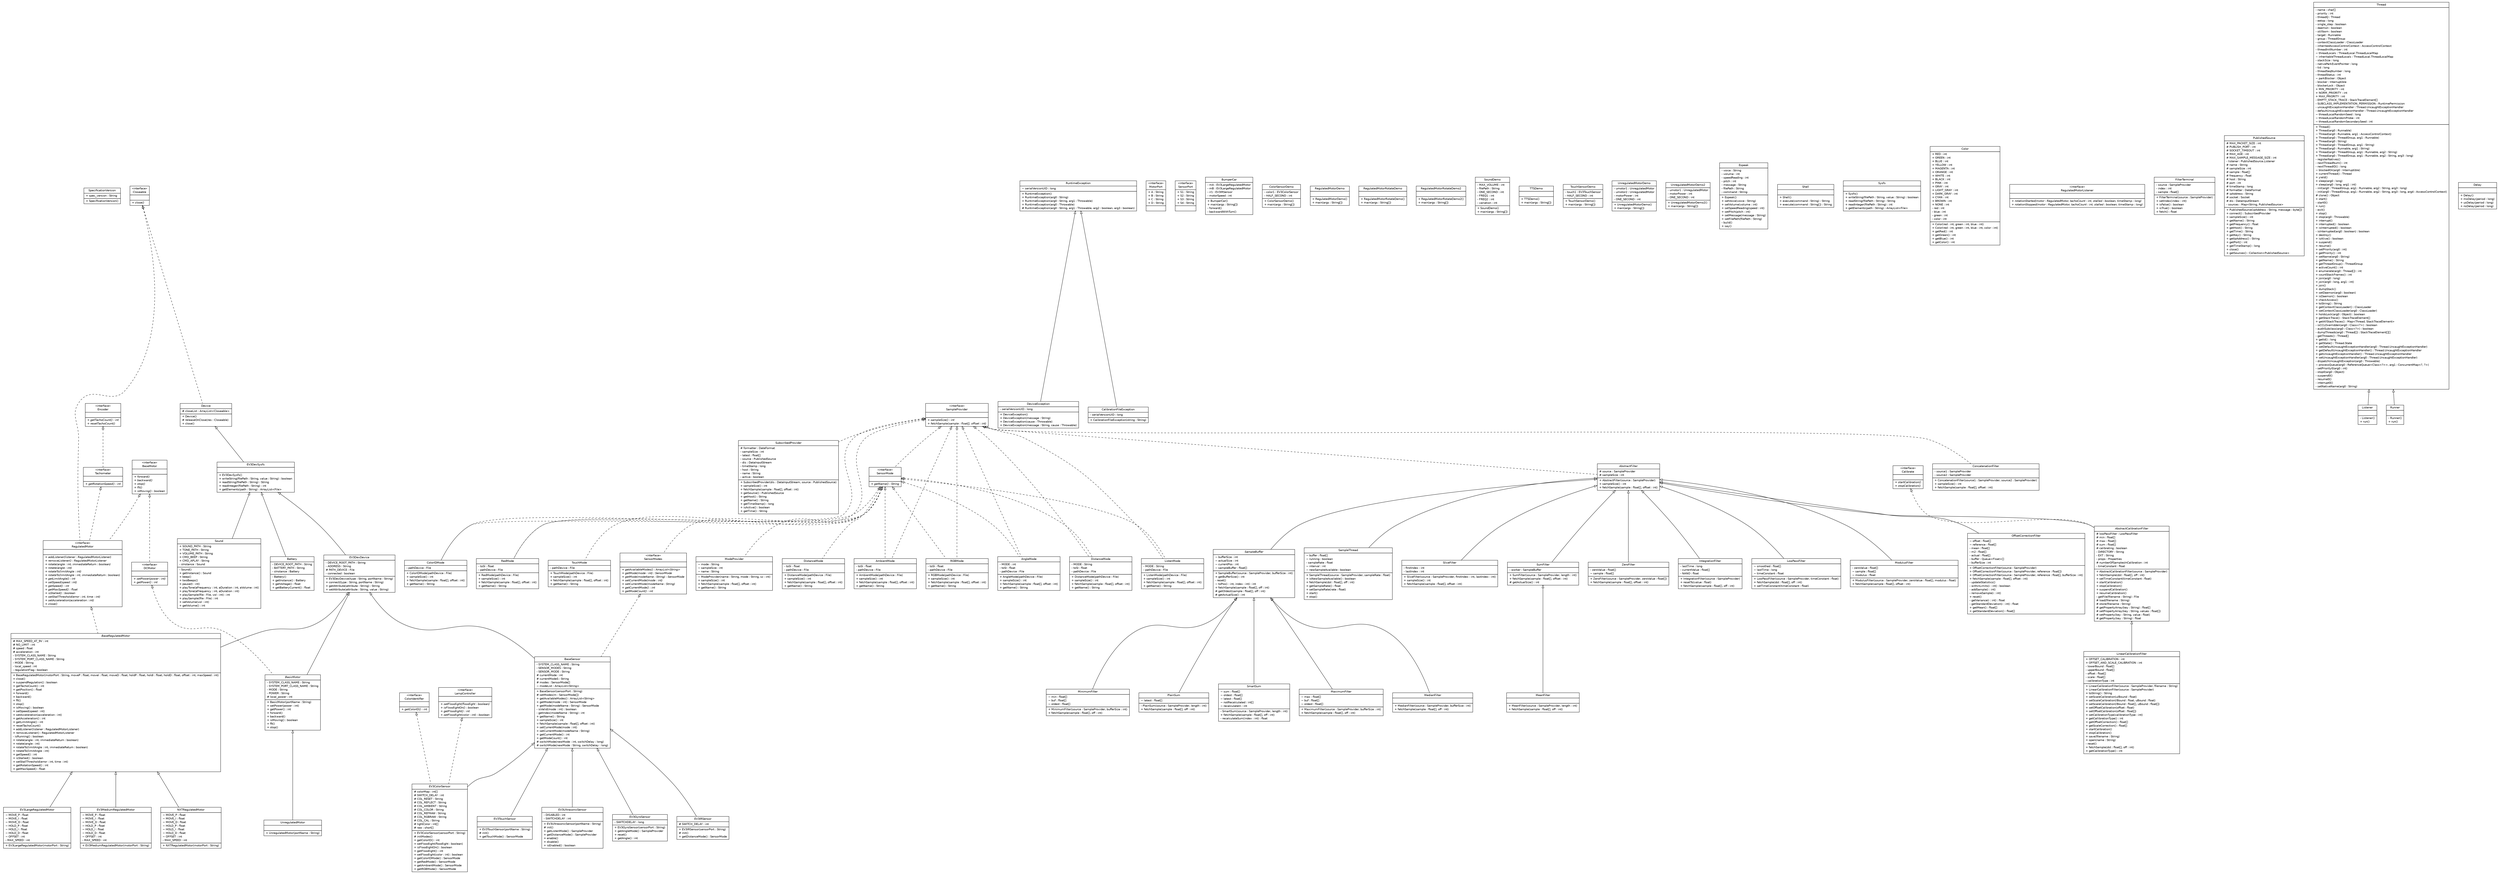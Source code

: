 #!/usr/local/bin/dot
#
# Class diagram 
# Generated by UMLGraph version R5_6-24-gf6e263 (http://www.umlgraph.org/)
#

digraph G {
	edge [fontname="Helvetica",fontsize=10,labelfontname="Helvetica",labelfontsize=10];
	node [fontname="Helvetica",fontsize=10,shape=plaintext];
	nodesep=0.25;
	ranksep=0.5;
	// ev3dev.SpecificationVersion
	c0 [label=<<table title="ev3dev.SpecificationVersion" border="0" cellborder="1" cellspacing="0" cellpadding="2" port="p">
		<tr><td><table border="0" cellspacing="0" cellpadding="1">
<tr><td align="center" balign="center"> SpecificationVersion </td></tr>
		</table></td></tr>
		<tr><td><table border="0" cellspacing="0" cellpadding="1">
<tr><td align="left" balign="left"> + spec_version : String </td></tr>
		</table></td></tr>
		<tr><td><table border="0" cellspacing="0" cellpadding="1">
<tr><td align="left" balign="left"> + SpecificationVersion() </td></tr>
		</table></td></tr>
		</table>>, URL="null", fontname="Helvetica", fontcolor="black", fontsize=10.0];
	// ev3dev.hardware.Battery
	c1 [label=<<table title="ev3dev.hardware.Battery" border="0" cellborder="1" cellspacing="0" cellpadding="2" port="p">
		<tr><td><table border="0" cellspacing="0" cellpadding="1">
<tr><td align="center" balign="center"> Battery </td></tr>
		</table></td></tr>
		<tr><td><table border="0" cellspacing="0" cellpadding="1">
<tr><td align="left" balign="left"> - DEVICE_ROOT_PATH : String </td></tr>
<tr><td align="left" balign="left"> - BATTERY_PATH : String </td></tr>
<tr><td align="left" balign="left"> - sInstance : Battery </td></tr>
		</table></td></tr>
		<tr><td><table border="0" cellspacing="0" cellpadding="1">
<tr><td align="left" balign="left"> - Battery() </td></tr>
<tr><td align="left" balign="left"> + getInstance() : Battery </td></tr>
<tr><td align="left" balign="left"> + getVoltage() : float </td></tr>
<tr><td align="left" balign="left"> + getBatteryCurrent() : float </td></tr>
		</table></td></tr>
		</table>>, URL="null", fontname="Helvetica", fontcolor="black", fontsize=10.0];
	// ev3dev.hardware.Device
	c2 [label=<<table title="ev3dev.hardware.Device" border="0" cellborder="1" cellspacing="0" cellpadding="2" port="p">
		<tr><td><table border="0" cellspacing="0" cellpadding="1">
<tr><td align="center" balign="center"> Device </td></tr>
		</table></td></tr>
		<tr><td><table border="0" cellspacing="0" cellpadding="1">
<tr><td align="left" balign="left"> # closeList : ArrayList&lt;Closeable&gt; </td></tr>
		</table></td></tr>
		<tr><td><table border="0" cellspacing="0" cellpadding="1">
<tr><td align="left" balign="left"> + Device() </td></tr>
<tr><td align="left" balign="left"> # releaseOnClose(res : Closeable) </td></tr>
<tr><td align="left" balign="left"> + close() </td></tr>
		</table></td></tr>
		</table>>, URL="null", fontname="Helvetica", fontcolor="black", fontsize=10.0];
	// ev3dev.hardware.DeviceException
	c3 [label=<<table title="ev3dev.hardware.DeviceException" border="0" cellborder="1" cellspacing="0" cellpadding="2" port="p">
		<tr><td><table border="0" cellspacing="0" cellpadding="1">
<tr><td align="center" balign="center"> DeviceException </td></tr>
		</table></td></tr>
		<tr><td><table border="0" cellspacing="0" cellpadding="1">
<tr><td align="left" balign="left"> - serialVersionUID : long </td></tr>
		</table></td></tr>
		<tr><td><table border="0" cellspacing="0" cellpadding="1">
<tr><td align="left" balign="left"> + DeviceException() </td></tr>
<tr><td align="left" balign="left"> + DeviceException(message : String) </td></tr>
<tr><td align="left" balign="left"> + DeviceException(cause : Throwable) </td></tr>
<tr><td align="left" balign="left"> + DeviceException(message : String, cause : Throwable) </td></tr>
		</table></td></tr>
		</table>>, URL="null", fontname="Helvetica", fontcolor="black", fontsize=10.0];
	// ev3dev.hardware.EV3DevDevice
	c4 [label=<<table title="ev3dev.hardware.EV3DevDevice" border="0" cellborder="1" cellspacing="0" cellpadding="2" port="p">
		<tr><td><table border="0" cellspacing="0" cellpadding="1">
<tr><td align="center" balign="center"> EV3DevDevice </td></tr>
		</table></td></tr>
		<tr><td><table border="0" cellspacing="0" cellpadding="1">
<tr><td align="left" balign="left"> - DEVICE_ROOT_PATH : String </td></tr>
<tr><td align="left" balign="left"> - ADDRESS : String </td></tr>
<tr><td align="left" balign="left"> # PATH_DEVICE : File </td></tr>
<tr><td align="left" balign="left"> - connected : boolean </td></tr>
		</table></td></tr>
		<tr><td><table border="0" cellspacing="0" cellpadding="1">
<tr><td align="left" balign="left"> + EV3DevDevice(type : String, portName : String) </td></tr>
<tr><td align="left" balign="left"> + connect(type : String, portName : String) </td></tr>
<tr><td align="left" balign="left"> + getAttribute(attribute : String) : String </td></tr>
<tr><td align="left" balign="left"> + setAttribute(attribute : String, value : String) </td></tr>
		</table></td></tr>
		</table>>, URL="null", fontname="Helvetica", fontcolor="black", fontsize=10.0];
	// ev3dev.hardware.EV3DevSysfs
	c5 [label=<<table title="ev3dev.hardware.EV3DevSysfs" border="0" cellborder="1" cellspacing="0" cellpadding="2" port="p">
		<tr><td><table border="0" cellspacing="0" cellpadding="1">
<tr><td align="center" balign="center"> EV3DevSysfs </td></tr>
		</table></td></tr>
		<tr><td><table border="0" cellspacing="0" cellpadding="1">
<tr><td align="left" balign="left">  </td></tr>
		</table></td></tr>
		<tr><td><table border="0" cellspacing="0" cellpadding="1">
<tr><td align="left" balign="left"> + EV3DevSysfs() </td></tr>
<tr><td align="left" balign="left"> + writeString(filePath : String, value : String) : boolean </td></tr>
<tr><td align="left" balign="left"> + readString(filePath : String) : String </td></tr>
<tr><td align="left" balign="left"> + readInteger(filePath : String) : int </td></tr>
<tr><td align="left" balign="left"> + getElements(path : String) : ArrayList&lt;File&gt; </td></tr>
		</table></td></tr>
		</table>>, URL="null", fontname="Helvetica", fontcolor="black", fontsize=10.0];
	// ev3dev.hardware.Sound
	c6 [label=<<table title="ev3dev.hardware.Sound" border="0" cellborder="1" cellspacing="0" cellpadding="2" port="p">
		<tr><td><table border="0" cellspacing="0" cellpadding="1">
<tr><td align="center" balign="center"> Sound </td></tr>
		</table></td></tr>
		<tr><td><table border="0" cellspacing="0" cellpadding="1">
<tr><td align="left" balign="left"> + SOUND_PATH : String </td></tr>
<tr><td align="left" balign="left"> + TONE_PATH : String </td></tr>
<tr><td align="left" balign="left"> + VOLUME_PATH : String </td></tr>
<tr><td align="left" balign="left"> + CMD_BEEP : String </td></tr>
<tr><td align="left" balign="left"> + CMD_APLAY : String </td></tr>
<tr><td align="left" balign="left"> - sInstance : Sound </td></tr>
		</table></td></tr>
		<tr><td><table border="0" cellspacing="0" cellpadding="1">
<tr><td align="left" balign="left"> - Sound() </td></tr>
<tr><td align="left" balign="left"> + getInstance() : Sound </td></tr>
<tr><td align="left" balign="left"> + beep() </td></tr>
<tr><td align="left" balign="left"> + twoBeeps() </td></tr>
<tr><td align="left" balign="left"> + pause(t : int) </td></tr>
<tr><td align="left" balign="left"> + playTone(aFrequency : int, aDuration : int, aVolume : int) </td></tr>
<tr><td align="left" balign="left"> + playTone(aFrequency : int, aDuration : int) </td></tr>
<tr><td align="left" balign="left"> + playSample(file : File, vol : int) : int </td></tr>
<tr><td align="left" balign="left"> + playSample(file : File) : int </td></tr>
<tr><td align="left" balign="left"> + setVolume(vol : int) </td></tr>
<tr><td align="left" balign="left"> + getVolume() : int </td></tr>
		</table></td></tr>
		</table>>, URL="null", fontname="Helvetica", fontcolor="black", fontsize=10.0];
	// ev3dev.hardware.motor.BaseRegulatedMotor
	c7 [label=<<table title="ev3dev.hardware.motor.BaseRegulatedMotor" border="0" cellborder="1" cellspacing="0" cellpadding="2" port="p">
		<tr><td><table border="0" cellspacing="0" cellpadding="1">
<tr><td align="center" balign="center"><font face="Helvetica-Oblique"> BaseRegulatedMotor </font></td></tr>
		</table></td></tr>
		<tr><td><table border="0" cellspacing="0" cellpadding="1">
<tr><td align="left" balign="left"> # MAX_SPEED_AT_9V : int </td></tr>
<tr><td align="left" balign="left"> # NO_LIMIT : int </td></tr>
<tr><td align="left" balign="left"> # speed : float </td></tr>
<tr><td align="left" balign="left"> # acceleration : int </td></tr>
<tr><td align="left" balign="left"> - SYSTEM_CLASS_NAME : String </td></tr>
<tr><td align="left" balign="left"> - SYSTEM_PORT_CLASS_NAME : String </td></tr>
<tr><td align="left" balign="left"> - MODE : String </td></tr>
<tr><td align="left" balign="left"> - local_speed : int </td></tr>
<tr><td align="left" balign="left"> - regulationFlag : boolean </td></tr>
		</table></td></tr>
		<tr><td><table border="0" cellspacing="0" cellpadding="1">
<tr><td align="left" balign="left"> + BaseRegulatedMotor(motorPort : String, moveP : float, moveI : float, moveD : float, holdP : float, holdI : float, holdD : float, offset : int, maxSpeed : int) </td></tr>
<tr><td align="left" balign="left"> + close() </td></tr>
<tr><td align="left" balign="left"> + suspendRegulation() : boolean </td></tr>
<tr><td align="left" balign="left"> + getTachoCount() : int </td></tr>
<tr><td align="left" balign="left"> + getPosition() : float </td></tr>
<tr><td align="left" balign="left"> + forward() </td></tr>
<tr><td align="left" balign="left"> + backward() </td></tr>
<tr><td align="left" balign="left"> + flt() </td></tr>
<tr><td align="left" balign="left"> + stop() </td></tr>
<tr><td align="left" balign="left"> + isMoving() : boolean </td></tr>
<tr><td align="left" balign="left"> + setSpeed(speed : int) </td></tr>
<tr><td align="left" balign="left"> + setAcceleration(acceleration : int) </td></tr>
<tr><td align="left" balign="left"> + getAcceleration() : int </td></tr>
<tr><td align="left" balign="left"> + getLimitAngle() : int </td></tr>
<tr><td align="left" balign="left"> + resetTachoCount() </td></tr>
<tr><td align="left" balign="left"> + addListener(listener : RegulatedMotorListener) </td></tr>
<tr><td align="left" balign="left"> + removeListener() : RegulatedMotorListener </td></tr>
<tr><td align="left" balign="left"> - isRunning() : boolean </td></tr>
<tr><td align="left" balign="left"> + rotate(angle : int, immediateReturn : boolean) </td></tr>
<tr><td align="left" balign="left"> + rotate(angle : int) </td></tr>
<tr><td align="left" balign="left"> + rotateTo(limitAngle : int, immediateReturn : boolean) </td></tr>
<tr><td align="left" balign="left"> + rotateTo(limitAngle : int) </td></tr>
<tr><td align="left" balign="left"> + getSpeed() : int </td></tr>
<tr><td align="left" balign="left"> + isStalled() : boolean </td></tr>
<tr><td align="left" balign="left"> + setStallThreshold(error : int, time : int) </td></tr>
<tr><td align="left" balign="left"> + getRotationSpeed() : int </td></tr>
<tr><td align="left" balign="left"> + getMaxSpeed() : float </td></tr>
		</table></td></tr>
		</table>>, URL="null", fontname="Helvetica", fontcolor="black", fontsize=10.0];
	// ev3dev.hardware.motor.BasicMotor
	c8 [label=<<table title="ev3dev.hardware.motor.BasicMotor" border="0" cellborder="1" cellspacing="0" cellpadding="2" port="p">
		<tr><td><table border="0" cellspacing="0" cellpadding="1">
<tr><td align="center" balign="center"><font face="Helvetica-Oblique"> BasicMotor </font></td></tr>
		</table></td></tr>
		<tr><td><table border="0" cellspacing="0" cellpadding="1">
<tr><td align="left" balign="left"> - SYSTEM_CLASS_NAME : String </td></tr>
<tr><td align="left" balign="left"> - SYSTEM_PORT_CLASS_NAME : String </td></tr>
<tr><td align="left" balign="left"> - MODE : String </td></tr>
<tr><td align="left" balign="left"> - POWER : String </td></tr>
<tr><td align="left" balign="left"> # local_power : int </td></tr>
		</table></td></tr>
		<tr><td><table border="0" cellspacing="0" cellpadding="1">
<tr><td align="left" balign="left"> + BasicMotor(portName : String) </td></tr>
<tr><td align="left" balign="left"> + setPower(power : int) </td></tr>
<tr><td align="left" balign="left"> + getPower() : int </td></tr>
<tr><td align="left" balign="left"> + forward() </td></tr>
<tr><td align="left" balign="left"> + backward() </td></tr>
<tr><td align="left" balign="left"> + isMoving() : boolean </td></tr>
<tr><td align="left" balign="left"> + flt() </td></tr>
<tr><td align="left" balign="left"> + stop() </td></tr>
		</table></td></tr>
		</table>>, URL="null", fontname="Helvetica", fontcolor="black", fontsize=10.0];
	// ev3dev.hardware.motor.EV3LargeRegulatedMotor
	c9 [label=<<table title="ev3dev.hardware.motor.EV3LargeRegulatedMotor" border="0" cellborder="1" cellspacing="0" cellpadding="2" port="p">
		<tr><td><table border="0" cellspacing="0" cellpadding="1">
<tr><td align="center" balign="center"> EV3LargeRegulatedMotor </td></tr>
		</table></td></tr>
		<tr><td><table border="0" cellspacing="0" cellpadding="1">
<tr><td align="left" balign="left"> ~ MOVE_P : float </td></tr>
<tr><td align="left" balign="left"> ~ MOVE_I : float </td></tr>
<tr><td align="left" balign="left"> ~ MOVE_D : float </td></tr>
<tr><td align="left" balign="left"> ~ HOLD_P : float </td></tr>
<tr><td align="left" balign="left"> ~ HOLD_I : float </td></tr>
<tr><td align="left" balign="left"> ~ HOLD_D : float </td></tr>
<tr><td align="left" balign="left"> ~ OFFSET : int </td></tr>
<tr><td align="left" balign="left"> - MAX_SPEED : int </td></tr>
		</table></td></tr>
		<tr><td><table border="0" cellspacing="0" cellpadding="1">
<tr><td align="left" balign="left"> + EV3LargeRegulatedMotor(motorPort : String) </td></tr>
		</table></td></tr>
		</table>>, URL="null", fontname="Helvetica", fontcolor="black", fontsize=10.0];
	// ev3dev.hardware.motor.EV3MediumRegulatedMotor
	c10 [label=<<table title="ev3dev.hardware.motor.EV3MediumRegulatedMotor" border="0" cellborder="1" cellspacing="0" cellpadding="2" port="p">
		<tr><td><table border="0" cellspacing="0" cellpadding="1">
<tr><td align="center" balign="center"> EV3MediumRegulatedMotor </td></tr>
		</table></td></tr>
		<tr><td><table border="0" cellspacing="0" cellpadding="1">
<tr><td align="left" balign="left"> ~ MOVE_P : float </td></tr>
<tr><td align="left" balign="left"> ~ MOVE_I : float </td></tr>
<tr><td align="left" balign="left"> ~ MOVE_D : float </td></tr>
<tr><td align="left" balign="left"> ~ HOLD_P : float </td></tr>
<tr><td align="left" balign="left"> ~ HOLD_I : float </td></tr>
<tr><td align="left" balign="left"> ~ HOLD_D : float </td></tr>
<tr><td align="left" balign="left"> ~ OFFSET : int </td></tr>
<tr><td align="left" balign="left"> - MAX_SPEED : int </td></tr>
		</table></td></tr>
		<tr><td><table border="0" cellspacing="0" cellpadding="1">
<tr><td align="left" balign="left"> + EV3MediumRegulatedMotor(motorPort : String) </td></tr>
		</table></td></tr>
		</table>>, URL="null", fontname="Helvetica", fontcolor="black", fontsize=10.0];
	// ev3dev.hardware.motor.NXTRegulatedMotor
	c11 [label=<<table title="ev3dev.hardware.motor.NXTRegulatedMotor" border="0" cellborder="1" cellspacing="0" cellpadding="2" port="p">
		<tr><td><table border="0" cellspacing="0" cellpadding="1">
<tr><td align="center" balign="center"> NXTRegulatedMotor </td></tr>
		</table></td></tr>
		<tr><td><table border="0" cellspacing="0" cellpadding="1">
<tr><td align="left" balign="left"> ~ MOVE_P : float </td></tr>
<tr><td align="left" balign="left"> ~ MOVE_I : float </td></tr>
<tr><td align="left" balign="left"> ~ MOVE_D : float </td></tr>
<tr><td align="left" balign="left"> ~ HOLD_P : float </td></tr>
<tr><td align="left" balign="left"> ~ HOLD_I : float </td></tr>
<tr><td align="left" balign="left"> ~ HOLD_D : float </td></tr>
<tr><td align="left" balign="left"> ~ OFFSET : int </td></tr>
<tr><td align="left" balign="left"> - MAX_SPEED : int </td></tr>
		</table></td></tr>
		<tr><td><table border="0" cellspacing="0" cellpadding="1">
<tr><td align="left" balign="left"> + NXTRegulatedMotor(motorPort : String) </td></tr>
		</table></td></tr>
		</table>>, URL="null", fontname="Helvetica", fontcolor="black", fontsize=10.0];
	// ev3dev.hardware.motor.UnregulatedMotor
	c12 [label=<<table title="ev3dev.hardware.motor.UnregulatedMotor" border="0" cellborder="1" cellspacing="0" cellpadding="2" port="p">
		<tr><td><table border="0" cellspacing="0" cellpadding="1">
<tr><td align="center" balign="center"> UnregulatedMotor </td></tr>
		</table></td></tr>
		<tr><td><table border="0" cellspacing="0" cellpadding="1">
<tr><td align="left" balign="left">  </td></tr>
		</table></td></tr>
		<tr><td><table border="0" cellspacing="0" cellpadding="1">
<tr><td align="left" balign="left"> + UnregulatedMotor(portName : String) </td></tr>
		</table></td></tr>
		</table>>, URL="null", fontname="Helvetica", fontcolor="black", fontsize=10.0];
	// ev3dev.hardware.port.MotorPort
	c13 [label=<<table title="ev3dev.hardware.port.MotorPort" border="0" cellborder="1" cellspacing="0" cellpadding="2" port="p">
		<tr><td><table border="0" cellspacing="0" cellpadding="1">
<tr><td align="center" balign="center"> &#171;interface&#187; </td></tr>
<tr><td align="center" balign="center"> MotorPort </td></tr>
		</table></td></tr>
		<tr><td><table border="0" cellspacing="0" cellpadding="1">
<tr><td align="left" balign="left"> + A : String </td></tr>
<tr><td align="left" balign="left"> + B : String </td></tr>
<tr><td align="left" balign="left"> + C : String </td></tr>
<tr><td align="left" balign="left"> + D : String </td></tr>
		</table></td></tr>
		<tr><td><table border="0" cellspacing="0" cellpadding="1">
<tr><td align="left" balign="left">  </td></tr>
		</table></td></tr>
		</table>>, URL="null", fontname="Helvetica", fontcolor="black", fontsize=10.0];
	// ev3dev.hardware.port.SensorPort
	c14 [label=<<table title="ev3dev.hardware.port.SensorPort" border="0" cellborder="1" cellspacing="0" cellpadding="2" port="p">
		<tr><td><table border="0" cellspacing="0" cellpadding="1">
<tr><td align="center" balign="center"> &#171;interface&#187; </td></tr>
<tr><td align="center" balign="center"> SensorPort </td></tr>
		</table></td></tr>
		<tr><td><table border="0" cellspacing="0" cellpadding="1">
<tr><td align="left" balign="left"> + S1 : String </td></tr>
<tr><td align="left" balign="left"> + S2 : String </td></tr>
<tr><td align="left" balign="left"> + S3 : String </td></tr>
<tr><td align="left" balign="left"> + S4 : String </td></tr>
		</table></td></tr>
		<tr><td><table border="0" cellspacing="0" cellpadding="1">
<tr><td align="left" balign="left">  </td></tr>
		</table></td></tr>
		</table>>, URL="null", fontname="Helvetica", fontcolor="black", fontsize=10.0];
	// ev3dev.hardware.sensor.BaseSensor
	c15 [label=<<table title="ev3dev.hardware.sensor.BaseSensor" border="0" cellborder="1" cellspacing="0" cellpadding="2" port="p">
		<tr><td><table border="0" cellspacing="0" cellpadding="1">
<tr><td align="center" balign="center"> BaseSensor </td></tr>
		</table></td></tr>
		<tr><td><table border="0" cellspacing="0" cellpadding="1">
<tr><td align="left" balign="left"> - SYSTEM_CLASS_NAME : String </td></tr>
<tr><td align="left" balign="left"> - SENSOR_MODES : String </td></tr>
<tr><td align="left" balign="left"> - SENSOR_MODE : String </td></tr>
<tr><td align="left" balign="left"> # currentMode : int </td></tr>
<tr><td align="left" balign="left"> # currentModeS : String </td></tr>
<tr><td align="left" balign="left"> # modes : SensorMode[] </td></tr>
<tr><td align="left" balign="left"> ~ modeList : ArrayList&lt;String&gt; </td></tr>
		</table></td></tr>
		<tr><td><table border="0" cellspacing="0" cellpadding="1">
<tr><td align="left" balign="left"> + BaseSensor(sensorPort : String) </td></tr>
<tr><td align="left" balign="left"> # setModes(m : SensorMode[]) </td></tr>
<tr><td align="left" balign="left"> + getAvailableModes() : ArrayList&lt;String&gt; </td></tr>
<tr><td align="left" balign="left"> + getMode(mode : int) : SensorMode </td></tr>
<tr><td align="left" balign="left"> + getMode(modeName : String) : SensorMode </td></tr>
<tr><td align="left" balign="left"> - isValid(mode : int) : boolean </td></tr>
<tr><td align="left" balign="left"> - getIndex(modeName : String) : int </td></tr>
<tr><td align="left" balign="left"> + getName() : String </td></tr>
<tr><td align="left" balign="left"> + sampleSize() : int </td></tr>
<tr><td align="left" balign="left"> + fetchSample(sample : float[], offset : int) </td></tr>
<tr><td align="left" balign="left"> + setCurrentMode(mode : int) </td></tr>
<tr><td align="left" balign="left"> + setCurrentMode(modeName : String) </td></tr>
<tr><td align="left" balign="left"> + getCurrentMode() : int </td></tr>
<tr><td align="left" balign="left"> + getModeCount() : int </td></tr>
<tr><td align="left" balign="left"> # switchMode(newMode : int, switchDelay : long) </td></tr>
<tr><td align="left" balign="left"> # switchMode(newMode : String, switchDelay : long) </td></tr>
		</table></td></tr>
		</table>>, URL="null", fontname="Helvetica", fontcolor="black", fontsize=10.0];
	// ev3dev.hardware.sensor.SensorMode
	c16 [label=<<table title="ev3dev.hardware.sensor.SensorMode" border="0" cellborder="1" cellspacing="0" cellpadding="2" port="p">
		<tr><td><table border="0" cellspacing="0" cellpadding="1">
<tr><td align="center" balign="center"> &#171;interface&#187; </td></tr>
<tr><td align="center" balign="center"> SensorMode </td></tr>
		</table></td></tr>
		<tr><td><table border="0" cellspacing="0" cellpadding="1">
<tr><td align="left" balign="left">  </td></tr>
		</table></td></tr>
		<tr><td><table border="0" cellspacing="0" cellpadding="1">
<tr><td align="left" balign="left"><font face="Helvetica-Oblique" point-size="10.0"> + getName() : String </font></td></tr>
		</table></td></tr>
		</table>>, URL="null", fontname="Helvetica", fontcolor="black", fontsize=10.0];
	// ev3dev.hardware.sensor.SensorModes
	c17 [label=<<table title="ev3dev.hardware.sensor.SensorModes" border="0" cellborder="1" cellspacing="0" cellpadding="2" port="p">
		<tr><td><table border="0" cellspacing="0" cellpadding="1">
<tr><td align="center" balign="center"> &#171;interface&#187; </td></tr>
<tr><td align="center" balign="center"> SensorModes </td></tr>
		</table></td></tr>
		<tr><td><table border="0" cellspacing="0" cellpadding="1">
<tr><td align="left" balign="left">  </td></tr>
		</table></td></tr>
		<tr><td><table border="0" cellspacing="0" cellpadding="1">
<tr><td align="left" balign="left"><font face="Helvetica-Oblique" point-size="10.0"> + getAvailableModes() : ArrayList&lt;String&gt; </font></td></tr>
<tr><td align="left" balign="left"><font face="Helvetica-Oblique" point-size="10.0"> + getMode(mode : int) : SensorMode </font></td></tr>
<tr><td align="left" balign="left"><font face="Helvetica-Oblique" point-size="10.0"> + getMode(modeName : String) : SensorMode </font></td></tr>
<tr><td align="left" balign="left"><font face="Helvetica-Oblique" point-size="10.0"> + setCurrentMode(mode : int) </font></td></tr>
<tr><td align="left" balign="left"><font face="Helvetica-Oblique" point-size="10.0"> + setCurrentMode(modeName : String) </font></td></tr>
<tr><td align="left" balign="left"><font face="Helvetica-Oblique" point-size="10.0"> + getCurrentMode() : int </font></td></tr>
<tr><td align="left" balign="left"><font face="Helvetica-Oblique" point-size="10.0"> + getModeCount() : int </font></td></tr>
		</table></td></tr>
		</table>>, URL="null", fontname="Helvetica", fontcolor="black", fontsize=10.0];
	// ev3dev.hardware.sensor.ev3.EV3ColorSensor
	c18 [label=<<table title="ev3dev.hardware.sensor.ev3.EV3ColorSensor" border="0" cellborder="1" cellspacing="0" cellpadding="2" port="p">
		<tr><td><table border="0" cellspacing="0" cellpadding="1">
<tr><td align="center" balign="center"> EV3ColorSensor </td></tr>
		</table></td></tr>
		<tr><td><table border="0" cellspacing="0" cellpadding="1">
<tr><td align="left" balign="left"> # colorMap : int[] </td></tr>
<tr><td align="left" balign="left"> # SWITCH_DELAY : int </td></tr>
<tr><td align="left" balign="left"> # COL_RESET : String </td></tr>
<tr><td align="left" balign="left"> # COL_REFLECT : String </td></tr>
<tr><td align="left" balign="left"> # COL_AMBIENT : String </td></tr>
<tr><td align="left" balign="left"> # COL_COLOR : String </td></tr>
<tr><td align="left" balign="left"> # COL_REFRAW : String </td></tr>
<tr><td align="left" balign="left"> # COL_RGBRAW : String </td></tr>
<tr><td align="left" balign="left"> # COL_CAL : String </td></tr>
<tr><td align="left" balign="left"> # lightColor : int[] </td></tr>
<tr><td align="left" balign="left"> # raw : short[] </td></tr>
		</table></td></tr>
		<tr><td><table border="0" cellspacing="0" cellpadding="1">
<tr><td align="left" balign="left"> + EV3ColorSensor(sensorPort : String) </td></tr>
<tr><td align="left" balign="left"> # initModes() </td></tr>
<tr><td align="left" balign="left"> + getColorID() : int </td></tr>
<tr><td align="left" balign="left"> + setFloodlight(floodlight : boolean) </td></tr>
<tr><td align="left" balign="left"> + isFloodlightOn() : boolean </td></tr>
<tr><td align="left" balign="left"> + getFloodlight() : int </td></tr>
<tr><td align="left" balign="left"> + setFloodlight(color : int) : boolean </td></tr>
<tr><td align="left" balign="left"> + getColorIDMode() : SensorMode </td></tr>
<tr><td align="left" balign="left"> + getRedMode() : SensorMode </td></tr>
<tr><td align="left" balign="left"> + getAmbientMode() : SensorMode </td></tr>
<tr><td align="left" balign="left"> + getRGBMode() : SensorMode </td></tr>
		</table></td></tr>
		</table>>, URL="null", fontname="Helvetica", fontcolor="black", fontsize=10.0];
	// ev3dev.hardware.sensor.ev3.EV3ColorSensor.ModeProvider
	c19 [label=<<table title="ev3dev.hardware.sensor.ev3.EV3ColorSensor.ModeProvider" border="0" cellborder="1" cellspacing="0" cellpadding="2" port="p">
		<tr><td><table border="0" cellspacing="0" cellpadding="1">
<tr><td align="center" balign="center"> ModeProvider </td></tr>
		</table></td></tr>
		<tr><td><table border="0" cellspacing="0" cellpadding="1">
<tr><td align="left" balign="left"> ~ mode : String </td></tr>
<tr><td align="left" balign="left"> ~ sampleSize : int </td></tr>
<tr><td align="left" balign="left"> ~ name : String </td></tr>
		</table></td></tr>
		<tr><td><table border="0" cellspacing="0" cellpadding="1">
<tr><td align="left" balign="left"> ~ ModeProvider(name : String, mode : String, sz : int) </td></tr>
<tr><td align="left" balign="left"> + sampleSize() : int </td></tr>
<tr><td align="left" balign="left"> + fetchSample(sample : float[], offset : int) </td></tr>
<tr><td align="left" balign="left"> + getName() : String </td></tr>
		</table></td></tr>
		</table>>, URL="null", fontname="Helvetica", fontcolor="black", fontsize=10.0];
	// ev3dev.hardware.sensor.ev3.EV3ColorSensor.ColorIDMode
	c20 [label=<<table title="ev3dev.hardware.sensor.ev3.EV3ColorSensor.ColorIDMode" border="0" cellborder="1" cellspacing="0" cellpadding="2" port="p">
		<tr><td><table border="0" cellspacing="0" cellpadding="1">
<tr><td align="center" balign="center"> ColorIDMode </td></tr>
		</table></td></tr>
		<tr><td><table border="0" cellspacing="0" cellpadding="1">
<tr><td align="left" balign="left"> - pathDevice : File </td></tr>
		</table></td></tr>
		<tr><td><table border="0" cellspacing="0" cellpadding="1">
<tr><td align="left" balign="left"> + ColorIDMode(pathDevice : File) </td></tr>
<tr><td align="left" balign="left"> + sampleSize() : int </td></tr>
<tr><td align="left" balign="left"> + fetchSample(sample : float[], offset : int) </td></tr>
<tr><td align="left" balign="left"> + getName() : String </td></tr>
		</table></td></tr>
		</table>>, URL="null", fontname="Helvetica", fontcolor="black", fontsize=10.0];
	// ev3dev.hardware.sensor.ev3.EV3ColorSensor.RedMode
	c21 [label=<<table title="ev3dev.hardware.sensor.ev3.EV3ColorSensor.RedMode" border="0" cellborder="1" cellspacing="0" cellpadding="2" port="p">
		<tr><td><table border="0" cellspacing="0" cellpadding="1">
<tr><td align="center" balign="center"> RedMode </td></tr>
		</table></td></tr>
		<tr><td><table border="0" cellspacing="0" cellpadding="1">
<tr><td align="left" balign="left"> - toSI : float </td></tr>
<tr><td align="left" balign="left"> - pathDevice : File </td></tr>
		</table></td></tr>
		<tr><td><table border="0" cellspacing="0" cellpadding="1">
<tr><td align="left" balign="left"> + RedMode(pathDevice : File) </td></tr>
<tr><td align="left" balign="left"> + sampleSize() : int </td></tr>
<tr><td align="left" balign="left"> + fetchSample(sample : float[], offset : int) </td></tr>
<tr><td align="left" balign="left"> + getName() : String </td></tr>
		</table></td></tr>
		</table>>, URL="null", fontname="Helvetica", fontcolor="black", fontsize=10.0];
	// ev3dev.hardware.sensor.ev3.EV3ColorSensor.AmbientMode
	c22 [label=<<table title="ev3dev.hardware.sensor.ev3.EV3ColorSensor.AmbientMode" border="0" cellborder="1" cellspacing="0" cellpadding="2" port="p">
		<tr><td><table border="0" cellspacing="0" cellpadding="1">
<tr><td align="center" balign="center"> AmbientMode </td></tr>
		</table></td></tr>
		<tr><td><table border="0" cellspacing="0" cellpadding="1">
<tr><td align="left" balign="left"> - toSI : float </td></tr>
<tr><td align="left" balign="left"> - pathDevice : File </td></tr>
		</table></td></tr>
		<tr><td><table border="0" cellspacing="0" cellpadding="1">
<tr><td align="left" balign="left"> + AmbientMode(pathDevice : File) </td></tr>
<tr><td align="left" balign="left"> + sampleSize() : int </td></tr>
<tr><td align="left" balign="left"> + fetchSample(sample : float[], offset : int) </td></tr>
<tr><td align="left" balign="left"> + getName() : String </td></tr>
		</table></td></tr>
		</table>>, URL="null", fontname="Helvetica", fontcolor="black", fontsize=10.0];
	// ev3dev.hardware.sensor.ev3.EV3ColorSensor.RGBMode
	c23 [label=<<table title="ev3dev.hardware.sensor.ev3.EV3ColorSensor.RGBMode" border="0" cellborder="1" cellspacing="0" cellpadding="2" port="p">
		<tr><td><table border="0" cellspacing="0" cellpadding="1">
<tr><td align="center" balign="center"> RGBMode </td></tr>
		</table></td></tr>
		<tr><td><table border="0" cellspacing="0" cellpadding="1">
<tr><td align="left" balign="left"> - toSI : float </td></tr>
<tr><td align="left" balign="left"> - pathDevice : File </td></tr>
		</table></td></tr>
		<tr><td><table border="0" cellspacing="0" cellpadding="1">
<tr><td align="left" balign="left"> + RGBMode(pathDevice : File) </td></tr>
<tr><td align="left" balign="left"> + sampleSize() : int </td></tr>
<tr><td align="left" balign="left"> + fetchSample(sample : float[], offset : int) </td></tr>
<tr><td align="left" balign="left"> + getName() : String </td></tr>
		</table></td></tr>
		</table>>, URL="null", fontname="Helvetica", fontcolor="black", fontsize=10.0];
	// ev3dev.hardware.sensor.ev3.EV3GyroSensor
	c24 [label=<<table title="ev3dev.hardware.sensor.ev3.EV3GyroSensor" border="0" cellborder="1" cellspacing="0" cellpadding="2" port="p">
		<tr><td><table border="0" cellspacing="0" cellpadding="1">
<tr><td align="center" balign="center"> EV3GyroSensor </td></tr>
		</table></td></tr>
		<tr><td><table border="0" cellspacing="0" cellpadding="1">
<tr><td align="left" balign="left"> - SWITCHDELAY : long </td></tr>
		</table></td></tr>
		<tr><td><table border="0" cellspacing="0" cellpadding="1">
<tr><td align="left" balign="left"> + EV3GyroSensor(sensorPort : String) </td></tr>
<tr><td align="left" balign="left"> + getAngleMode() : SampleProvider </td></tr>
<tr><td align="left" balign="left"> + reset() </td></tr>
<tr><td align="left" balign="left"> + getAngle() : int </td></tr>
		</table></td></tr>
		</table>>, URL="null", fontname="Helvetica", fontcolor="black", fontsize=10.0];
	// ev3dev.hardware.sensor.ev3.EV3GyroSensor.AngleMode
	c25 [label=<<table title="ev3dev.hardware.sensor.ev3.EV3GyroSensor.AngleMode" border="0" cellborder="1" cellspacing="0" cellpadding="2" port="p">
		<tr><td><table border="0" cellspacing="0" cellpadding="1">
<tr><td align="center" balign="center"> AngleMode </td></tr>
		</table></td></tr>
		<tr><td><table border="0" cellspacing="0" cellpadding="1">
<tr><td align="left" balign="left"> - MODE : int </td></tr>
<tr><td align="left" balign="left"> - toSI : float </td></tr>
<tr><td align="left" balign="left"> - pathDevice : File </td></tr>
		</table></td></tr>
		<tr><td><table border="0" cellspacing="0" cellpadding="1">
<tr><td align="left" balign="left"> + AngleMode(pathDevice : File) </td></tr>
<tr><td align="left" balign="left"> + sampleSize() : int </td></tr>
<tr><td align="left" balign="left"> + fetchSample(sample : float[], offset : int) </td></tr>
<tr><td align="left" balign="left"> + getName() : String </td></tr>
		</table></td></tr>
		</table>>, URL="null", fontname="Helvetica", fontcolor="black", fontsize=10.0];
	// ev3dev.hardware.sensor.ev3.EV3IRSensor
	c26 [label=<<table title="ev3dev.hardware.sensor.ev3.EV3IRSensor" border="0" cellborder="1" cellspacing="0" cellpadding="2" port="p">
		<tr><td><table border="0" cellspacing="0" cellpadding="1">
<tr><td align="center" balign="center"> EV3IRSensor </td></tr>
		</table></td></tr>
		<tr><td><table border="0" cellspacing="0" cellpadding="1">
<tr><td align="left" balign="left"> # SWITCH_DELAY : int </td></tr>
		</table></td></tr>
		<tr><td><table border="0" cellspacing="0" cellpadding="1">
<tr><td align="left" balign="left"> + EV3IRSensor(sensorPort : String) </td></tr>
<tr><td align="left" balign="left"> # init() </td></tr>
<tr><td align="left" balign="left"> + getDistanceMode() : SensorMode </td></tr>
		</table></td></tr>
		</table>>, URL="null", fontname="Helvetica", fontcolor="black", fontsize=10.0];
	// ev3dev.hardware.sensor.ev3.EV3IRSensor.DistanceMode
	c27 [label=<<table title="ev3dev.hardware.sensor.ev3.EV3IRSensor.DistanceMode" border="0" cellborder="1" cellspacing="0" cellpadding="2" port="p">
		<tr><td><table border="0" cellspacing="0" cellpadding="1">
<tr><td align="center" balign="center"> DistanceMode </td></tr>
		</table></td></tr>
		<tr><td><table border="0" cellspacing="0" cellpadding="1">
<tr><td align="left" balign="left"> - toSI : float </td></tr>
<tr><td align="left" balign="left"> - pathDevice : File </td></tr>
		</table></td></tr>
		<tr><td><table border="0" cellspacing="0" cellpadding="1">
<tr><td align="left" balign="left"> + DistanceMode(pathDevice : File) </td></tr>
<tr><td align="left" balign="left"> + sampleSize() : int </td></tr>
<tr><td align="left" balign="left"> + fetchSample(sample : float[], offset : int) </td></tr>
<tr><td align="left" balign="left"> + getName() : String </td></tr>
		</table></td></tr>
		</table>>, URL="null", fontname="Helvetica", fontcolor="black", fontsize=10.0];
	// ev3dev.hardware.sensor.ev3.EV3TouchSensor
	c28 [label=<<table title="ev3dev.hardware.sensor.ev3.EV3TouchSensor" border="0" cellborder="1" cellspacing="0" cellpadding="2" port="p">
		<tr><td><table border="0" cellspacing="0" cellpadding="1">
<tr><td align="center" balign="center"> EV3TouchSensor </td></tr>
		</table></td></tr>
		<tr><td><table border="0" cellspacing="0" cellpadding="1">
<tr><td align="left" balign="left">  </td></tr>
		</table></td></tr>
		<tr><td><table border="0" cellspacing="0" cellpadding="1">
<tr><td align="left" balign="left"> + EV3TouchSensor(portName : String) </td></tr>
<tr><td align="left" balign="left"> # init() </td></tr>
<tr><td align="left" balign="left"> + getTouchMode() : SensorMode </td></tr>
		</table></td></tr>
		</table>>, URL="null", fontname="Helvetica", fontcolor="black", fontsize=10.0];
	// ev3dev.hardware.sensor.ev3.EV3TouchSensor.TouchMode
	c29 [label=<<table title="ev3dev.hardware.sensor.ev3.EV3TouchSensor.TouchMode" border="0" cellborder="1" cellspacing="0" cellpadding="2" port="p">
		<tr><td><table border="0" cellspacing="0" cellpadding="1">
<tr><td align="center" balign="center"> TouchMode </td></tr>
		</table></td></tr>
		<tr><td><table border="0" cellspacing="0" cellpadding="1">
<tr><td align="left" balign="left"> - pathDevice : File </td></tr>
		</table></td></tr>
		<tr><td><table border="0" cellspacing="0" cellpadding="1">
<tr><td align="left" balign="left"> + TouchMode(pathDevice : File) </td></tr>
<tr><td align="left" balign="left"> + sampleSize() : int </td></tr>
<tr><td align="left" balign="left"> + fetchSample(sample : float[], offset : int) </td></tr>
<tr><td align="left" balign="left"> + getName() : String </td></tr>
		</table></td></tr>
		</table>>, URL="null", fontname="Helvetica", fontcolor="black", fontsize=10.0];
	// ev3dev.hardware.sensor.ev3.EV3UltrasonicSensor
	c30 [label=<<table title="ev3dev.hardware.sensor.ev3.EV3UltrasonicSensor" border="0" cellborder="1" cellspacing="0" cellpadding="2" port="p">
		<tr><td><table border="0" cellspacing="0" cellpadding="1">
<tr><td align="center" balign="center"> EV3UltrasonicSensor </td></tr>
		</table></td></tr>
		<tr><td><table border="0" cellspacing="0" cellpadding="1">
<tr><td align="left" balign="left"> - DISABLED : int </td></tr>
<tr><td align="left" balign="left"> - SWITCHDELAY : int </td></tr>
		</table></td></tr>
		<tr><td><table border="0" cellspacing="0" cellpadding="1">
<tr><td align="left" balign="left"> + EV3UltrasonicSensor(portName : String) </td></tr>
<tr><td align="left" balign="left"> # init() </td></tr>
<tr><td align="left" balign="left"> + getListenMode() : SampleProvider </td></tr>
<tr><td align="left" balign="left"> + getDistanceMode() : SampleProvider </td></tr>
<tr><td align="left" balign="left"> + enable() </td></tr>
<tr><td align="left" balign="left"> + disable() </td></tr>
<tr><td align="left" balign="left"> + isEnabled() : boolean </td></tr>
		</table></td></tr>
		</table>>, URL="null", fontname="Helvetica", fontcolor="black", fontsize=10.0];
	// ev3dev.hardware.sensor.ev3.EV3UltrasonicSensor.DistanceMode
	c31 [label=<<table title="ev3dev.hardware.sensor.ev3.EV3UltrasonicSensor.DistanceMode" border="0" cellborder="1" cellspacing="0" cellpadding="2" port="p">
		<tr><td><table border="0" cellspacing="0" cellpadding="1">
<tr><td align="center" balign="center"> DistanceMode </td></tr>
		</table></td></tr>
		<tr><td><table border="0" cellspacing="0" cellpadding="1">
<tr><td align="left" balign="left"> - MODE : String </td></tr>
<tr><td align="left" balign="left"> - toSI : float </td></tr>
<tr><td align="left" balign="left"> - pathDevice : File </td></tr>
		</table></td></tr>
		<tr><td><table border="0" cellspacing="0" cellpadding="1">
<tr><td align="left" balign="left"> + DistanceMode(pathDevice : File) </td></tr>
<tr><td align="left" balign="left"> + sampleSize() : int </td></tr>
<tr><td align="left" balign="left"> + fetchSample(sample : float[], offset : int) </td></tr>
<tr><td align="left" balign="left"> + getName() : String </td></tr>
		</table></td></tr>
		</table>>, URL="null", fontname="Helvetica", fontcolor="black", fontsize=10.0];
	// ev3dev.hardware.sensor.ev3.EV3UltrasonicSensor.ListenMode
	c32 [label=<<table title="ev3dev.hardware.sensor.ev3.EV3UltrasonicSensor.ListenMode" border="0" cellborder="1" cellspacing="0" cellpadding="2" port="p">
		<tr><td><table border="0" cellspacing="0" cellpadding="1">
<tr><td align="center" balign="center"> ListenMode </td></tr>
		</table></td></tr>
		<tr><td><table border="0" cellspacing="0" cellpadding="1">
<tr><td align="left" balign="left"> - MODE : String </td></tr>
<tr><td align="left" balign="left"> - pathDevice : File </td></tr>
		</table></td></tr>
		<tr><td><table border="0" cellspacing="0" cellpadding="1">
<tr><td align="left" balign="left"> + ListenMode(pathDevice : File) </td></tr>
<tr><td align="left" balign="left"> + sampleSize() : int </td></tr>
<tr><td align="left" balign="left"> + fetchSample(sample : float[], offset : int) </td></tr>
<tr><td align="left" balign="left"> + getName() : String </td></tr>
		</table></td></tr>
		</table>>, URL="null", fontname="Helvetica", fontcolor="black", fontsize=10.0];
	// ev3dev.java.examples.BumperCar
	c33 [label=<<table title="ev3dev.java.examples.BumperCar" border="0" cellborder="1" cellspacing="0" cellpadding="2" port="p">
		<tr><td><table border="0" cellspacing="0" cellpadding="1">
<tr><td align="center" balign="center"> BumperCar </td></tr>
		</table></td></tr>
		<tr><td><table border="0" cellspacing="0" cellpadding="1">
<tr><td align="left" balign="left"> - mA : EV3LargeRegulatedMotor </td></tr>
<tr><td align="left" balign="left"> - mB : EV3LargeRegulatedMotor </td></tr>
<tr><td align="left" balign="left"> - ir1 : EV3IRSensor </td></tr>
<tr><td align="left" balign="left"> - motorSpeed : int </td></tr>
		</table></td></tr>
		<tr><td><table border="0" cellspacing="0" cellpadding="1">
<tr><td align="left" balign="left"> + BumperCar() </td></tr>
<tr><td align="left" balign="left"> + main(args : String[]) </td></tr>
<tr><td align="left" balign="left"> - forward() </td></tr>
<tr><td align="left" balign="left"> - backwardWithTurn() </td></tr>
		</table></td></tr>
		</table>>, URL="null", fontname="Helvetica", fontcolor="black", fontsize=10.0];
	// ev3dev.java.examples.ColorSensorDemo
	c34 [label=<<table title="ev3dev.java.examples.ColorSensorDemo" border="0" cellborder="1" cellspacing="0" cellpadding="2" port="p">
		<tr><td><table border="0" cellspacing="0" cellpadding="1">
<tr><td align="center" balign="center"> ColorSensorDemo </td></tr>
		</table></td></tr>
		<tr><td><table border="0" cellspacing="0" cellpadding="1">
<tr><td align="left" balign="left"> - color1 : EV3ColorSensor </td></tr>
<tr><td align="left" balign="left"> - HALF_SECOND : int </td></tr>
		</table></td></tr>
		<tr><td><table border="0" cellspacing="0" cellpadding="1">
<tr><td align="left" balign="left"> + ColorSensorDemo() </td></tr>
<tr><td align="left" balign="left"> + main(args : String[]) </td></tr>
		</table></td></tr>
		</table>>, URL="null", fontname="Helvetica", fontcolor="black", fontsize=10.0];
	// ev3dev.java.examples.RegulatedMotorDemo
	c35 [label=<<table title="ev3dev.java.examples.RegulatedMotorDemo" border="0" cellborder="1" cellspacing="0" cellpadding="2" port="p">
		<tr><td><table border="0" cellspacing="0" cellpadding="1">
<tr><td align="center" balign="center"> RegulatedMotorDemo </td></tr>
		</table></td></tr>
		<tr><td><table border="0" cellspacing="0" cellpadding="1">
<tr><td align="left" balign="left">  </td></tr>
		</table></td></tr>
		<tr><td><table border="0" cellspacing="0" cellpadding="1">
<tr><td align="left" balign="left"> + RegulatedMotorDemo() </td></tr>
<tr><td align="left" balign="left"> + main(args : String[]) </td></tr>
		</table></td></tr>
		</table>>, URL="null", fontname="Helvetica", fontcolor="black", fontsize=10.0];
	// ev3dev.java.examples.RegulatedMotorRotateDemo
	c36 [label=<<table title="ev3dev.java.examples.RegulatedMotorRotateDemo" border="0" cellborder="1" cellspacing="0" cellpadding="2" port="p">
		<tr><td><table border="0" cellspacing="0" cellpadding="1">
<tr><td align="center" balign="center"> RegulatedMotorRotateDemo </td></tr>
		</table></td></tr>
		<tr><td><table border="0" cellspacing="0" cellpadding="1">
<tr><td align="left" balign="left">  </td></tr>
		</table></td></tr>
		<tr><td><table border="0" cellspacing="0" cellpadding="1">
<tr><td align="left" balign="left"> + RegulatedMotorRotateDemo() </td></tr>
<tr><td align="left" balign="left"> + main(args : String[]) </td></tr>
		</table></td></tr>
		</table>>, URL="null", fontname="Helvetica", fontcolor="black", fontsize=10.0];
	// ev3dev.java.examples.RegulatedMotorRotateDemo2
	c37 [label=<<table title="ev3dev.java.examples.RegulatedMotorRotateDemo2" border="0" cellborder="1" cellspacing="0" cellpadding="2" port="p">
		<tr><td><table border="0" cellspacing="0" cellpadding="1">
<tr><td align="center" balign="center"> RegulatedMotorRotateDemo2 </td></tr>
		</table></td></tr>
		<tr><td><table border="0" cellspacing="0" cellpadding="1">
<tr><td align="left" balign="left">  </td></tr>
		</table></td></tr>
		<tr><td><table border="0" cellspacing="0" cellpadding="1">
<tr><td align="left" balign="left"> + RegulatedMotorRotateDemo2() </td></tr>
<tr><td align="left" balign="left"> + main(args : String[]) </td></tr>
		</table></td></tr>
		</table>>, URL="null", fontname="Helvetica", fontcolor="black", fontsize=10.0];
	// ev3dev.java.examples.SoundDemo
	c38 [label=<<table title="ev3dev.java.examples.SoundDemo" border="0" cellborder="1" cellspacing="0" cellpadding="2" port="p">
		<tr><td><table border="0" cellspacing="0" cellpadding="1">
<tr><td align="center" balign="center"> SoundDemo </td></tr>
		</table></td></tr>
		<tr><td><table border="0" cellspacing="0" cellpadding="1">
<tr><td align="left" balign="left"> - MAX_VOLUME : int </td></tr>
<tr><td align="left" balign="left"> - filePath : String </td></tr>
<tr><td align="left" balign="left"> - ONE_SECOND : int </td></tr>
<tr><td align="left" balign="left"> - FREQ1 : int </td></tr>
<tr><td align="left" balign="left"> - FREQ2 : int </td></tr>
<tr><td align="left" balign="left"> - variation : int </td></tr>
		</table></td></tr>
		<tr><td><table border="0" cellspacing="0" cellpadding="1">
<tr><td align="left" balign="left"> + SoundDemo() </td></tr>
<tr><td align="left" balign="left"> + main(args : String[]) </td></tr>
		</table></td></tr>
		</table>>, URL="null", fontname="Helvetica", fontcolor="black", fontsize=10.0];
	// ev3dev.java.examples.TTSDemo
	c39 [label=<<table title="ev3dev.java.examples.TTSDemo" border="0" cellborder="1" cellspacing="0" cellpadding="2" port="p">
		<tr><td><table border="0" cellspacing="0" cellpadding="1">
<tr><td align="center" balign="center"> TTSDemo </td></tr>
		</table></td></tr>
		<tr><td><table border="0" cellspacing="0" cellpadding="1">
<tr><td align="left" balign="left">  </td></tr>
		</table></td></tr>
		<tr><td><table border="0" cellspacing="0" cellpadding="1">
<tr><td align="left" balign="left"> + TTSDemo() </td></tr>
<tr><td align="left" balign="left"> + main(args : String[]) </td></tr>
		</table></td></tr>
		</table>>, URL="null", fontname="Helvetica", fontcolor="black", fontsize=10.0];
	// ev3dev.java.examples.TouchSensorDemo
	c40 [label=<<table title="ev3dev.java.examples.TouchSensorDemo" border="0" cellborder="1" cellspacing="0" cellpadding="2" port="p">
		<tr><td><table border="0" cellspacing="0" cellpadding="1">
<tr><td align="center" balign="center"> TouchSensorDemo </td></tr>
		</table></td></tr>
		<tr><td><table border="0" cellspacing="0" cellpadding="1">
<tr><td align="left" balign="left"> - touch1 : EV3TouchSensor </td></tr>
<tr><td align="left" balign="left"> - HALF_SECOND : int </td></tr>
		</table></td></tr>
		<tr><td><table border="0" cellspacing="0" cellpadding="1">
<tr><td align="left" balign="left"> + TouchSensorDemo() </td></tr>
<tr><td align="left" balign="left"> + main(args : String[]) </td></tr>
		</table></td></tr>
		</table>>, URL="null", fontname="Helvetica", fontcolor="black", fontsize=10.0];
	// ev3dev.java.examples.UnregulatedMotorDemo
	c41 [label=<<table title="ev3dev.java.examples.UnregulatedMotorDemo" border="0" cellborder="1" cellspacing="0" cellpadding="2" port="p">
		<tr><td><table border="0" cellspacing="0" cellpadding="1">
<tr><td align="center" balign="center"> UnregulatedMotorDemo </td></tr>
		</table></td></tr>
		<tr><td><table border="0" cellspacing="0" cellpadding="1">
<tr><td align="left" balign="left"> - umotor1 : UnregulatedMotor </td></tr>
<tr><td align="left" balign="left"> - umotor2 : UnregulatedMotor </td></tr>
<tr><td align="left" balign="left"> - motorPower : int </td></tr>
<tr><td align="left" balign="left"> - ONE_SECOND : int </td></tr>
		</table></td></tr>
		<tr><td><table border="0" cellspacing="0" cellpadding="1">
<tr><td align="left" balign="left"> + UnregulatedMotorDemo() </td></tr>
<tr><td align="left" balign="left"> + main(args : String[]) </td></tr>
		</table></td></tr>
		</table>>, URL="null", fontname="Helvetica", fontcolor="black", fontsize=10.0];
	// ev3dev.java.examples.UnregulatedMotorDemo2
	c42 [label=<<table title="ev3dev.java.examples.UnregulatedMotorDemo2" border="0" cellborder="1" cellspacing="0" cellpadding="2" port="p">
		<tr><td><table border="0" cellspacing="0" cellpadding="1">
<tr><td align="center" balign="center"> UnregulatedMotorDemo2 </td></tr>
		</table></td></tr>
		<tr><td><table border="0" cellspacing="0" cellpadding="1">
<tr><td align="left" balign="left"> - umotor1 : UnregulatedMotor </td></tr>
<tr><td align="left" balign="left"> - motorPower : int </td></tr>
<tr><td align="left" balign="left"> - ONE_SECOND : int </td></tr>
		</table></td></tr>
		<tr><td><table border="0" cellspacing="0" cellpadding="1">
<tr><td align="left" balign="left"> + UnregulatedMotorDemo2() </td></tr>
<tr><td align="left" balign="left"> + main(args : String[]) </td></tr>
		</table></td></tr>
		</table>>, URL="null", fontname="Helvetica", fontcolor="black", fontsize=10.0];
	// ev3dev.robotics.tts.Espeak
	c43 [label=<<table title="ev3dev.robotics.tts.Espeak" border="0" cellborder="1" cellspacing="0" cellpadding="2" port="p">
		<tr><td><table border="0" cellspacing="0" cellpadding="1">
<tr><td align="center" balign="center"> Espeak </td></tr>
		</table></td></tr>
		<tr><td><table border="0" cellspacing="0" cellpadding="1">
<tr><td align="left" balign="left"> - voice : String </td></tr>
<tr><td align="left" balign="left"> - volume : int </td></tr>
<tr><td align="left" balign="left"> - speedReading : int </td></tr>
<tr><td align="left" balign="left"> - pitch : int </td></tr>
<tr><td align="left" balign="left"> - message : String </td></tr>
<tr><td align="left" balign="left"> - filePath : String </td></tr>
<tr><td align="left" balign="left"> - command : String </td></tr>
		</table></td></tr>
		<tr><td><table border="0" cellspacing="0" cellpadding="1">
<tr><td align="left" balign="left"> + Espeak() </td></tr>
<tr><td align="left" balign="left"> + setVoice(voice : String) </td></tr>
<tr><td align="left" balign="left"> + setVolume(volume : int) </td></tr>
<tr><td align="left" balign="left"> + setSpeedReading(speed : int) </td></tr>
<tr><td align="left" balign="left"> + setPitch(pitch : int) </td></tr>
<tr><td align="left" balign="left"> + setMessage(message : String) </td></tr>
<tr><td align="left" balign="left"> + setFilePath(filePath : String) </td></tr>
<tr><td align="left" balign="left"> - build() </td></tr>
<tr><td align="left" balign="left"> + say() </td></tr>
		</table></td></tr>
		</table>>, URL="null", fontname="Helvetica", fontcolor="black", fontsize=10.0];
	// ev3dev.utils.Shell
	c44 [label=<<table title="ev3dev.utils.Shell" border="0" cellborder="1" cellspacing="0" cellpadding="2" port="p">
		<tr><td><table border="0" cellspacing="0" cellpadding="1">
<tr><td align="center" balign="center"> Shell </td></tr>
		</table></td></tr>
		<tr><td><table border="0" cellspacing="0" cellpadding="1">
<tr><td align="left" balign="left">  </td></tr>
		</table></td></tr>
		<tr><td><table border="0" cellspacing="0" cellpadding="1">
<tr><td align="left" balign="left"> + Shell() </td></tr>
<tr><td align="left" balign="left"> + execute(command : String) : String </td></tr>
<tr><td align="left" balign="left"> + execute(command : String[]) : String </td></tr>
		</table></td></tr>
		</table>>, URL="null", fontname="Helvetica", fontcolor="black", fontsize=10.0];
	// ev3dev.utils.Sysfs
	c45 [label=<<table title="ev3dev.utils.Sysfs" border="0" cellborder="1" cellspacing="0" cellpadding="2" port="p">
		<tr><td><table border="0" cellspacing="0" cellpadding="1">
<tr><td align="center" balign="center"> Sysfs </td></tr>
		</table></td></tr>
		<tr><td><table border="0" cellspacing="0" cellpadding="1">
<tr><td align="left" balign="left">  </td></tr>
		</table></td></tr>
		<tr><td><table border="0" cellspacing="0" cellpadding="1">
<tr><td align="left" balign="left"> + Sysfs() </td></tr>
<tr><td align="left" balign="left"> + writeString(filePath : String, value : String) : boolean </td></tr>
<tr><td align="left" balign="left"> + readString(filePath : String) : String </td></tr>
<tr><td align="left" balign="left"> + readInteger(filePath : String) : int </td></tr>
<tr><td align="left" balign="left"> + getElements(path : String) : ArrayList&lt;File&gt; </td></tr>
		</table></td></tr>
		</table>>, URL="null", fontname="Helvetica", fontcolor="black", fontsize=10.0];
	// lejos.robotics.BaseMotor
	c46 [label=<<table title="lejos.robotics.BaseMotor" border="0" cellborder="1" cellspacing="0" cellpadding="2" port="p">
		<tr><td><table border="0" cellspacing="0" cellpadding="1">
<tr><td align="center" balign="center"> &#171;interface&#187; </td></tr>
<tr><td align="center" balign="center"> BaseMotor </td></tr>
		</table></td></tr>
		<tr><td><table border="0" cellspacing="0" cellpadding="1">
<tr><td align="left" balign="left">  </td></tr>
		</table></td></tr>
		<tr><td><table border="0" cellspacing="0" cellpadding="1">
<tr><td align="left" balign="left"><font face="Helvetica-Oblique" point-size="10.0"> + forward() </font></td></tr>
<tr><td align="left" balign="left"><font face="Helvetica-Oblique" point-size="10.0"> + backward() </font></td></tr>
<tr><td align="left" balign="left"><font face="Helvetica-Oblique" point-size="10.0"> + stop() </font></td></tr>
<tr><td align="left" balign="left"><font face="Helvetica-Oblique" point-size="10.0"> + flt() </font></td></tr>
<tr><td align="left" balign="left"><font face="Helvetica-Oblique" point-size="10.0"> + isMoving() : boolean </font></td></tr>
		</table></td></tr>
		</table>>, URL="null", fontname="Helvetica", fontcolor="black", fontsize=10.0];
	// lejos.robotics.Calibrate
	c47 [label=<<table title="lejos.robotics.Calibrate" border="0" cellborder="1" cellspacing="0" cellpadding="2" port="p">
		<tr><td><table border="0" cellspacing="0" cellpadding="1">
<tr><td align="center" balign="center"> &#171;interface&#187; </td></tr>
<tr><td align="center" balign="center"> Calibrate </td></tr>
		</table></td></tr>
		<tr><td><table border="0" cellspacing="0" cellpadding="1">
<tr><td align="left" balign="left">  </td></tr>
		</table></td></tr>
		<tr><td><table border="0" cellspacing="0" cellpadding="1">
<tr><td align="left" balign="left"><font face="Helvetica-Oblique" point-size="10.0"> + startCalibration() </font></td></tr>
<tr><td align="left" balign="left"><font face="Helvetica-Oblique" point-size="10.0"> + stopCalibration() </font></td></tr>
		</table></td></tr>
		</table>>, URL="null", fontname="Helvetica", fontcolor="black", fontsize=10.0];
	// lejos.robotics.Color
	c48 [label=<<table title="lejos.robotics.Color" border="0" cellborder="1" cellspacing="0" cellpadding="2" port="p">
		<tr><td><table border="0" cellspacing="0" cellpadding="1">
<tr><td align="center" balign="center"> Color </td></tr>
		</table></td></tr>
		<tr><td><table border="0" cellspacing="0" cellpadding="1">
<tr><td align="left" balign="left"> + RED : int </td></tr>
<tr><td align="left" balign="left"> + GREEN : int </td></tr>
<tr><td align="left" balign="left"> + BLUE : int </td></tr>
<tr><td align="left" balign="left"> + YELLOW : int </td></tr>
<tr><td align="left" balign="left"> + MAGENTA : int </td></tr>
<tr><td align="left" balign="left"> + ORANGE : int </td></tr>
<tr><td align="left" balign="left"> + WHITE : int </td></tr>
<tr><td align="left" balign="left"> + BLACK : int </td></tr>
<tr><td align="left" balign="left"> + PINK : int </td></tr>
<tr><td align="left" balign="left"> + GRAY : int </td></tr>
<tr><td align="left" balign="left"> + LIGHT_GRAY : int </td></tr>
<tr><td align="left" balign="left"> + DARK_GRAY : int </td></tr>
<tr><td align="left" balign="left"> + CYAN : int </td></tr>
<tr><td align="left" balign="left"> + BROWN : int </td></tr>
<tr><td align="left" balign="left"> + NONE : int </td></tr>
<tr><td align="left" balign="left"> - red : int </td></tr>
<tr><td align="left" balign="left"> - blue : int </td></tr>
<tr><td align="left" balign="left"> - green : int </td></tr>
<tr><td align="left" balign="left"> - color : int </td></tr>
		</table></td></tr>
		<tr><td><table border="0" cellspacing="0" cellpadding="1">
<tr><td align="left" balign="left"> + Color(red : int, green : int, blue : int) </td></tr>
<tr><td align="left" balign="left"> + Color(red : int, green : int, blue : int, color : int) </td></tr>
<tr><td align="left" balign="left"> + getRed() : int </td></tr>
<tr><td align="left" balign="left"> + getGreen() : int </td></tr>
<tr><td align="left" balign="left"> + getBlue() : int </td></tr>
<tr><td align="left" balign="left"> + getColor() : int </td></tr>
		</table></td></tr>
		</table>>, URL="null", fontname="Helvetica", fontcolor="black", fontsize=10.0];
	// lejos.robotics.ColorIdentifier
	c49 [label=<<table title="lejos.robotics.ColorIdentifier" border="0" cellborder="1" cellspacing="0" cellpadding="2" port="p">
		<tr><td><table border="0" cellspacing="0" cellpadding="1">
<tr><td align="center" balign="center"> &#171;interface&#187; </td></tr>
<tr><td align="center" balign="center"> ColorIdentifier </td></tr>
		</table></td></tr>
		<tr><td><table border="0" cellspacing="0" cellpadding="1">
<tr><td align="left" balign="left">  </td></tr>
		</table></td></tr>
		<tr><td><table border="0" cellspacing="0" cellpadding="1">
<tr><td align="left" balign="left"><font face="Helvetica-Oblique" point-size="10.0"> + getColorID() : int </font></td></tr>
		</table></td></tr>
		</table>>, URL="null", fontname="Helvetica", fontcolor="black", fontsize=10.0];
	// lejos.robotics.DCMotor
	c50 [label=<<table title="lejos.robotics.DCMotor" border="0" cellborder="1" cellspacing="0" cellpadding="2" port="p">
		<tr><td><table border="0" cellspacing="0" cellpadding="1">
<tr><td align="center" balign="center"> &#171;interface&#187; </td></tr>
<tr><td align="center" balign="center"> DCMotor </td></tr>
		</table></td></tr>
		<tr><td><table border="0" cellspacing="0" cellpadding="1">
<tr><td align="left" balign="left">  </td></tr>
		</table></td></tr>
		<tr><td><table border="0" cellspacing="0" cellpadding="1">
<tr><td align="left" balign="left"><font face="Helvetica-Oblique" point-size="10.0"> + setPower(power : int) </font></td></tr>
<tr><td align="left" balign="left"><font face="Helvetica-Oblique" point-size="10.0"> + getPower() : int </font></td></tr>
		</table></td></tr>
		</table>>, URL="null", fontname="Helvetica", fontcolor="black", fontsize=10.0];
	// lejos.robotics.Encoder
	c51 [label=<<table title="lejos.robotics.Encoder" border="0" cellborder="1" cellspacing="0" cellpadding="2" port="p">
		<tr><td><table border="0" cellspacing="0" cellpadding="1">
<tr><td align="center" balign="center"> &#171;interface&#187; </td></tr>
<tr><td align="center" balign="center"> Encoder </td></tr>
		</table></td></tr>
		<tr><td><table border="0" cellspacing="0" cellpadding="1">
<tr><td align="left" balign="left">  </td></tr>
		</table></td></tr>
		<tr><td><table border="0" cellspacing="0" cellpadding="1">
<tr><td align="left" balign="left"><font face="Helvetica-Oblique" point-size="10.0"> + getTachoCount() : int </font></td></tr>
<tr><td align="left" balign="left"><font face="Helvetica-Oblique" point-size="10.0"> + resetTachoCount() </font></td></tr>
		</table></td></tr>
		</table>>, URL="null", fontname="Helvetica", fontcolor="black", fontsize=10.0];
	// lejos.robotics.LampController
	c52 [label=<<table title="lejos.robotics.LampController" border="0" cellborder="1" cellspacing="0" cellpadding="2" port="p">
		<tr><td><table border="0" cellspacing="0" cellpadding="1">
<tr><td align="center" balign="center"> &#171;interface&#187; </td></tr>
<tr><td align="center" balign="center"> LampController </td></tr>
		</table></td></tr>
		<tr><td><table border="0" cellspacing="0" cellpadding="1">
<tr><td align="left" balign="left">  </td></tr>
		</table></td></tr>
		<tr><td><table border="0" cellspacing="0" cellpadding="1">
<tr><td align="left" balign="left"><font face="Helvetica-Oblique" point-size="10.0"> + setFloodlight(floodlight : boolean) </font></td></tr>
<tr><td align="left" balign="left"><font face="Helvetica-Oblique" point-size="10.0"> + isFloodlightOn() : boolean </font></td></tr>
<tr><td align="left" balign="left"><font face="Helvetica-Oblique" point-size="10.0"> + getFloodlight() : int </font></td></tr>
<tr><td align="left" balign="left"><font face="Helvetica-Oblique" point-size="10.0"> + setFloodlight(color : int) : boolean </font></td></tr>
		</table></td></tr>
		</table>>, URL="null", fontname="Helvetica", fontcolor="black", fontsize=10.0];
	// lejos.robotics.RegulatedMotor
	c53 [label=<<table title="lejos.robotics.RegulatedMotor" border="0" cellborder="1" cellspacing="0" cellpadding="2" port="p">
		<tr><td><table border="0" cellspacing="0" cellpadding="1">
<tr><td align="center" balign="center"> &#171;interface&#187; </td></tr>
<tr><td align="center" balign="center"> RegulatedMotor </td></tr>
		</table></td></tr>
		<tr><td><table border="0" cellspacing="0" cellpadding="1">
<tr><td align="left" balign="left">  </td></tr>
		</table></td></tr>
		<tr><td><table border="0" cellspacing="0" cellpadding="1">
<tr><td align="left" balign="left"><font face="Helvetica-Oblique" point-size="10.0"> + addListener(listener : RegulatedMotorListener) </font></td></tr>
<tr><td align="left" balign="left"><font face="Helvetica-Oblique" point-size="10.0"> + removeListener() : RegulatedMotorListener </font></td></tr>
<tr><td align="left" balign="left"><font face="Helvetica-Oblique" point-size="10.0"> + rotate(angle : int, immediateReturn : boolean) </font></td></tr>
<tr><td align="left" balign="left"><font face="Helvetica-Oblique" point-size="10.0"> + rotate(angle : int) </font></td></tr>
<tr><td align="left" balign="left"><font face="Helvetica-Oblique" point-size="10.0"> + rotateTo(limitAngle : int) </font></td></tr>
<tr><td align="left" balign="left"><font face="Helvetica-Oblique" point-size="10.0"> + rotateTo(limitAngle : int, immediateReturn : boolean) </font></td></tr>
<tr><td align="left" balign="left"><font face="Helvetica-Oblique" point-size="10.0"> + getLimitAngle() : int </font></td></tr>
<tr><td align="left" balign="left"><font face="Helvetica-Oblique" point-size="10.0"> + setSpeed(speed : int) </font></td></tr>
<tr><td align="left" balign="left"><font face="Helvetica-Oblique" point-size="10.0"> + getSpeed() : int </font></td></tr>
<tr><td align="left" balign="left"><font face="Helvetica-Oblique" point-size="10.0"> + getMaxSpeed() : float </font></td></tr>
<tr><td align="left" balign="left"><font face="Helvetica-Oblique" point-size="10.0"> + isStalled() : boolean </font></td></tr>
<tr><td align="left" balign="left"><font face="Helvetica-Oblique" point-size="10.0"> + setStallThreshold(error : int, time : int) </font></td></tr>
<tr><td align="left" balign="left"><font face="Helvetica-Oblique" point-size="10.0"> + setAcceleration(acceleration : int) </font></td></tr>
<tr><td align="left" balign="left"><font face="Helvetica-Oblique" point-size="10.0"> + close() </font></td></tr>
		</table></td></tr>
		</table>>, URL="null", fontname="Helvetica", fontcolor="black", fontsize=10.0];
	// lejos.robotics.RegulatedMotorListener
	c54 [label=<<table title="lejos.robotics.RegulatedMotorListener" border="0" cellborder="1" cellspacing="0" cellpadding="2" port="p">
		<tr><td><table border="0" cellspacing="0" cellpadding="1">
<tr><td align="center" balign="center"> &#171;interface&#187; </td></tr>
<tr><td align="center" balign="center"> RegulatedMotorListener </td></tr>
		</table></td></tr>
		<tr><td><table border="0" cellspacing="0" cellpadding="1">
<tr><td align="left" balign="left">  </td></tr>
		</table></td></tr>
		<tr><td><table border="0" cellspacing="0" cellpadding="1">
<tr><td align="left" balign="left"><font face="Helvetica-Oblique" point-size="10.0"> + rotationStarted(motor : RegulatedMotor, tachoCount : int, stalled : boolean, timeStamp : long) </font></td></tr>
<tr><td align="left" balign="left"><font face="Helvetica-Oblique" point-size="10.0"> + rotationStopped(motor : RegulatedMotor, tachoCount : int, stalled : boolean, timeStamp : long) </font></td></tr>
		</table></td></tr>
		</table>>, URL="null", fontname="Helvetica", fontcolor="black", fontsize=10.0];
	// lejos.robotics.SampleProvider
	c55 [label=<<table title="lejos.robotics.SampleProvider" border="0" cellborder="1" cellspacing="0" cellpadding="2" port="p">
		<tr><td><table border="0" cellspacing="0" cellpadding="1">
<tr><td align="center" balign="center"> &#171;interface&#187; </td></tr>
<tr><td align="center" balign="center"> SampleProvider </td></tr>
		</table></td></tr>
		<tr><td><table border="0" cellspacing="0" cellpadding="1">
<tr><td align="left" balign="left">  </td></tr>
		</table></td></tr>
		<tr><td><table border="0" cellspacing="0" cellpadding="1">
<tr><td align="left" balign="left"><font face="Helvetica-Oblique" point-size="10.0"> + sampleSize() : int </font></td></tr>
<tr><td align="left" balign="left"><font face="Helvetica-Oblique" point-size="10.0"> + fetchSample(sample : float[], offset : int) </font></td></tr>
		</table></td></tr>
		</table>>, URL="null", fontname="Helvetica", fontcolor="black", fontsize=10.0];
	// lejos.robotics.Tachometer
	c56 [label=<<table title="lejos.robotics.Tachometer" border="0" cellborder="1" cellspacing="0" cellpadding="2" port="p">
		<tr><td><table border="0" cellspacing="0" cellpadding="1">
<tr><td align="center" balign="center"> &#171;interface&#187; </td></tr>
<tr><td align="center" balign="center"> Tachometer </td></tr>
		</table></td></tr>
		<tr><td><table border="0" cellspacing="0" cellpadding="1">
<tr><td align="left" balign="left">  </td></tr>
		</table></td></tr>
		<tr><td><table border="0" cellspacing="0" cellpadding="1">
<tr><td align="left" balign="left"><font face="Helvetica-Oblique" point-size="10.0"> + getRotationSpeed() : int </font></td></tr>
		</table></td></tr>
		</table>>, URL="null", fontname="Helvetica", fontcolor="black", fontsize=10.0];
	// lejos.robotics.filter.AbstractCalibrationFilter
	c57 [label=<<table title="lejos.robotics.filter.AbstractCalibrationFilter" border="0" cellborder="1" cellspacing="0" cellpadding="2" port="p">
		<tr><td><table border="0" cellspacing="0" cellpadding="1">
<tr><td align="center" balign="center"><font face="Helvetica-Oblique"> AbstractCalibrationFilter </font></td></tr>
		</table></td></tr>
		<tr><td><table border="0" cellspacing="0" cellpadding="1">
<tr><td align="left" balign="left"> # lowPassFilter : LowPassFilter </td></tr>
<tr><td align="left" balign="left"> # min : float[] </td></tr>
<tr><td align="left" balign="left"> # max : float[] </td></tr>
<tr><td align="left" balign="left"> # sum : float[] </td></tr>
<tr><td align="left" balign="left"> # calibrating : boolean </td></tr>
<tr><td align="left" balign="left"> - DIRECTORY : String </td></tr>
<tr><td align="left" balign="left"> - EXT : String </td></tr>
<tr><td align="left" balign="left"> - props : Properties </td></tr>
<tr><td align="left" balign="left"> # numberOfSamplesInCalibration : int </td></tr>
<tr><td align="left" balign="left"> - timeConstant : float </td></tr>
		</table></td></tr>
		<tr><td><table border="0" cellspacing="0" cellpadding="1">
<tr><td align="left" balign="left"> + AbstractCalibrationFilter(source : SampleProvider) </td></tr>
<tr><td align="left" balign="left"> + fetchSample(dst : float[], off : int) </td></tr>
<tr><td align="left" balign="left"> + setTimeConstant(timeConstant : float) </td></tr>
<tr><td align="left" balign="left"> + startCalibration() </td></tr>
<tr><td align="left" balign="left"> + stopCalibration() </td></tr>
<tr><td align="left" balign="left"> + suspendCalibration() </td></tr>
<tr><td align="left" balign="left"> + resumeCalibration() </td></tr>
<tr><td align="left" balign="left"> - getFile(filename : String) : File </td></tr>
<tr><td align="left" balign="left"> # load(filename : String) </td></tr>
<tr><td align="left" balign="left"> # store(filename : String) </td></tr>
<tr><td align="left" balign="left"> # getPropertyArray(key : String) : float[] </td></tr>
<tr><td align="left" balign="left"> # setPropertyArray(key : String, values : float[]) </td></tr>
<tr><td align="left" balign="left"> # setProperty(key : String, value : float) </td></tr>
<tr><td align="left" balign="left"> # getProperty(key : String) : float </td></tr>
		</table></td></tr>
		</table>>, URL="null", fontname="Helvetica", fontcolor="black", fontsize=10.0];
	// lejos.robotics.filter.AbstractCalibrationFilter.CalibrationFileException
	c58 [label=<<table title="lejos.robotics.filter.AbstractCalibrationFilter.CalibrationFileException" border="0" cellborder="1" cellspacing="0" cellpadding="2" port="p">
		<tr><td><table border="0" cellspacing="0" cellpadding="1">
<tr><td align="center" balign="center"> CalibrationFileException </td></tr>
		</table></td></tr>
		<tr><td><table border="0" cellspacing="0" cellpadding="1">
<tr><td align="left" balign="left"> - serialVersionUID : long </td></tr>
		</table></td></tr>
		<tr><td><table border="0" cellspacing="0" cellpadding="1">
<tr><td align="left" balign="left"> + CalibrationFileException(string : String) </td></tr>
		</table></td></tr>
		</table>>, URL="null", fontname="Helvetica", fontcolor="black", fontsize=10.0];
	// lejos.robotics.filter.AbstractFilter
	c59 [label=<<table title="lejos.robotics.filter.AbstractFilter" border="0" cellborder="1" cellspacing="0" cellpadding="2" port="p">
		<tr><td><table border="0" cellspacing="0" cellpadding="1">
<tr><td align="center" balign="center"><font face="Helvetica-Oblique"> AbstractFilter </font></td></tr>
		</table></td></tr>
		<tr><td><table border="0" cellspacing="0" cellpadding="1">
<tr><td align="left" balign="left"> # source : SampleProvider </td></tr>
<tr><td align="left" balign="left"> # sampleSize : int </td></tr>
		</table></td></tr>
		<tr><td><table border="0" cellspacing="0" cellpadding="1">
<tr><td align="left" balign="left"> + AbstractFilter(source : SampleProvider) </td></tr>
<tr><td align="left" balign="left"> + sampleSize() : int </td></tr>
<tr><td align="left" balign="left"> + fetchSample(sample : float[], offset : int) </td></tr>
		</table></td></tr>
		</table>>, URL="null", fontname="Helvetica", fontcolor="black", fontsize=10.0];
	// lejos.robotics.filter.ConcatenationFilter
	c60 [label=<<table title="lejos.robotics.filter.ConcatenationFilter" border="0" cellborder="1" cellspacing="0" cellpadding="2" port="p">
		<tr><td><table border="0" cellspacing="0" cellpadding="1">
<tr><td align="center" balign="center"> ConcatenationFilter </td></tr>
		</table></td></tr>
		<tr><td><table border="0" cellspacing="0" cellpadding="1">
<tr><td align="left" balign="left"> - source1 : SampleProvider </td></tr>
<tr><td align="left" balign="left"> - source2 : SampleProvider </td></tr>
		</table></td></tr>
		<tr><td><table border="0" cellspacing="0" cellpadding="1">
<tr><td align="left" balign="left"> + ConcatenationFilter(source1 : SampleProvider, source2 : SampleProvider) </td></tr>
<tr><td align="left" balign="left"> + sampleSize() : int </td></tr>
<tr><td align="left" balign="left"> + fetchSample(sample : float[], offset : int) </td></tr>
		</table></td></tr>
		</table>>, URL="null", fontname="Helvetica", fontcolor="black", fontsize=10.0];
	// lejos.robotics.filter.FilterTerminal
	c61 [label=<<table title="lejos.robotics.filter.FilterTerminal" border="0" cellborder="1" cellspacing="0" cellpadding="2" port="p">
		<tr><td><table border="0" cellspacing="0" cellpadding="1">
<tr><td align="center" balign="center"> FilterTerminal </td></tr>
		</table></td></tr>
		<tr><td><table border="0" cellspacing="0" cellpadding="1">
<tr><td align="left" balign="left"> - source : SampleProvider </td></tr>
<tr><td align="left" balign="left"> - index : int </td></tr>
<tr><td align="left" balign="left"> - sample : float[] </td></tr>
		</table></td></tr>
		<tr><td><table border="0" cellspacing="0" cellpadding="1">
<tr><td align="left" balign="left"> + FilterTerminal(source : SampleProvider) </td></tr>
<tr><td align="left" balign="left"> + setIndex(index : int) </td></tr>
<tr><td align="left" balign="left"> + isFalse() : boolean </td></tr>
<tr><td align="left" balign="left"> + isTrue() : boolean </td></tr>
<tr><td align="left" balign="left"> + fetch() : float </td></tr>
		</table></td></tr>
		</table>>, URL="null", fontname="Helvetica", fontcolor="black", fontsize=10.0];
	// lejos.robotics.filter.IntegrationFilter
	c62 [label=<<table title="lejos.robotics.filter.IntegrationFilter" border="0" cellborder="1" cellspacing="0" cellpadding="2" port="p">
		<tr><td><table border="0" cellspacing="0" cellpadding="1">
<tr><td align="center" balign="center"> IntegrationFilter </td></tr>
		</table></td></tr>
		<tr><td><table border="0" cellspacing="0" cellpadding="1">
<tr><td align="left" balign="left"> - lastTime : long </td></tr>
<tr><td align="left" balign="left"> - currentValue : float[] </td></tr>
<tr><td align="left" balign="left"> - NANO : float </td></tr>
		</table></td></tr>
		<tr><td><table border="0" cellspacing="0" cellpadding="1">
<tr><td align="left" balign="left"> + IntegrationFilter(source : SampleProvider) </td></tr>
<tr><td align="left" balign="left"> + resetTo(value : float) </td></tr>
<tr><td align="left" balign="left"> + fetchSample(sample : float[], off : int) </td></tr>
		</table></td></tr>
		</table>>, URL="null", fontname="Helvetica", fontcolor="black", fontsize=10.0];
	// lejos.robotics.filter.LinearCalibrationFilter
	c63 [label=<<table title="lejos.robotics.filter.LinearCalibrationFilter" border="0" cellborder="1" cellspacing="0" cellpadding="2" port="p">
		<tr><td><table border="0" cellspacing="0" cellpadding="1">
<tr><td align="center" balign="center"> LinearCalibrationFilter </td></tr>
		</table></td></tr>
		<tr><td><table border="0" cellspacing="0" cellpadding="1">
<tr><td align="left" balign="left"> + OFFSET_CALIBRATION : int </td></tr>
<tr><td align="left" balign="left"> + OFFSET_AND_SCALE_CALIBRATION : int </td></tr>
<tr><td align="left" balign="left"> - lowerBound : float[] </td></tr>
<tr><td align="left" balign="left"> - upperBound : float[] </td></tr>
<tr><td align="left" balign="left"> - offset : float[] </td></tr>
<tr><td align="left" balign="left"> - scale : float[] </td></tr>
<tr><td align="left" balign="left"> - calibrationType : int </td></tr>
		</table></td></tr>
		<tr><td><table border="0" cellspacing="0" cellpadding="1">
<tr><td align="left" balign="left"> + LinearCalibrationFilter(source : SampleProvider, filename : String) </td></tr>
<tr><td align="left" balign="left"> + LinearCalibrationFilter(source : SampleProvider) </td></tr>
<tr><td align="left" balign="left"> + toString() : String </td></tr>
<tr><td align="left" balign="left"> + setScaleCalibration(ulBound : float) </td></tr>
<tr><td align="left" balign="left"> + setScaleCalibration(lBound : float, uBound : float) </td></tr>
<tr><td align="left" balign="left"> + setScaleCalibration(lBound : float[], uBound : float[]) </td></tr>
<tr><td align="left" balign="left"> + setOffsetCalibration(offset : float) </td></tr>
<tr><td align="left" balign="left"> + setOffsetCalibration(offset : float[]) </td></tr>
<tr><td align="left" balign="left"> + setCalibrationType(calibrationType : int) </td></tr>
<tr><td align="left" balign="left"> + getCallibrationType() : int </td></tr>
<tr><td align="left" balign="left"> + getOffsetCorrection() : float[] </td></tr>
<tr><td align="left" balign="left"> + getScaleCorrection() : float[] </td></tr>
<tr><td align="left" balign="left"> + startCalibration() </td></tr>
<tr><td align="left" balign="left"> + stopCalibration() </td></tr>
<tr><td align="left" balign="left"> + save(filename : String) </td></tr>
<tr><td align="left" balign="left"> + open(name : String) </td></tr>
<tr><td align="left" balign="left"> - reset() </td></tr>
<tr><td align="left" balign="left"> + fetchSample(dst : float[], off : int) </td></tr>
<tr><td align="left" balign="left"> + getCalibrationType() : int </td></tr>
		</table></td></tr>
		</table>>, URL="null", fontname="Helvetica", fontcolor="black", fontsize=10.0];
	// lejos.robotics.filter.LowPassFilter
	c64 [label=<<table title="lejos.robotics.filter.LowPassFilter" border="0" cellborder="1" cellspacing="0" cellpadding="2" port="p">
		<tr><td><table border="0" cellspacing="0" cellpadding="1">
<tr><td align="center" balign="center"> LowPassFilter </td></tr>
		</table></td></tr>
		<tr><td><table border="0" cellspacing="0" cellpadding="1">
<tr><td align="left" balign="left"> ~ smoothed : float[] </td></tr>
<tr><td align="left" balign="left"> ~ lastTime : long </td></tr>
<tr><td align="left" balign="left"> ~ timeConstant : float </td></tr>
		</table></td></tr>
		<tr><td><table border="0" cellspacing="0" cellpadding="1">
<tr><td align="left" balign="left"> + LowPassFilter(source : SampleProvider, timeConstant : float) </td></tr>
<tr><td align="left" balign="left"> + fetchSample(dst : float[], off : int) </td></tr>
<tr><td align="left" balign="left"> + setTimeConstant(timeConstant : float) </td></tr>
		</table></td></tr>
		</table>>, URL="null", fontname="Helvetica", fontcolor="black", fontsize=10.0];
	// lejos.robotics.filter.MaximumFilter
	c65 [label=<<table title="lejos.robotics.filter.MaximumFilter" border="0" cellborder="1" cellspacing="0" cellpadding="2" port="p">
		<tr><td><table border="0" cellspacing="0" cellpadding="1">
<tr><td align="center" balign="center"> MaximumFilter </td></tr>
		</table></td></tr>
		<tr><td><table border="0" cellspacing="0" cellpadding="1">
<tr><td align="left" balign="left"> ~ max : float[] </td></tr>
<tr><td align="left" balign="left"> ~ buf : float[] </td></tr>
<tr><td align="left" balign="left"> ~ oldest : float[] </td></tr>
		</table></td></tr>
		<tr><td><table border="0" cellspacing="0" cellpadding="1">
<tr><td align="left" balign="left"> + MaximumFilter(source : SampleProvider, bufferSize : int) </td></tr>
<tr><td align="left" balign="left"> + fetchSample(sample : float[], off : int) </td></tr>
		</table></td></tr>
		</table>>, URL="null", fontname="Helvetica", fontcolor="black", fontsize=10.0];
	// lejos.robotics.filter.MeanFilter
	c66 [label=<<table title="lejos.robotics.filter.MeanFilter" border="0" cellborder="1" cellspacing="0" cellpadding="2" port="p">
		<tr><td><table border="0" cellspacing="0" cellpadding="1">
<tr><td align="center" balign="center"> MeanFilter </td></tr>
		</table></td></tr>
		<tr><td><table border="0" cellspacing="0" cellpadding="1">
<tr><td align="left" balign="left">  </td></tr>
		</table></td></tr>
		<tr><td><table border="0" cellspacing="0" cellpadding="1">
<tr><td align="left" balign="left"> + MeanFilter(source : SampleProvider, length : int) </td></tr>
<tr><td align="left" balign="left"> + fetchSample(sample : float[], off : int) </td></tr>
		</table></td></tr>
		</table>>, URL="null", fontname="Helvetica", fontcolor="black", fontsize=10.0];
	// lejos.robotics.filter.MedianFilter
	c67 [label=<<table title="lejos.robotics.filter.MedianFilter" border="0" cellborder="1" cellspacing="0" cellpadding="2" port="p">
		<tr><td><table border="0" cellspacing="0" cellpadding="1">
<tr><td align="center" balign="center"> MedianFilter </td></tr>
		</table></td></tr>
		<tr><td><table border="0" cellspacing="0" cellpadding="1">
<tr><td align="left" balign="left">  </td></tr>
		</table></td></tr>
		<tr><td><table border="0" cellspacing="0" cellpadding="1">
<tr><td align="left" balign="left"> + MedianFilter(source : SampleProvider, bufferSize : int) </td></tr>
<tr><td align="left" balign="left"> + fetchSample(sample : float[], off : int) </td></tr>
		</table></td></tr>
		</table>>, URL="null", fontname="Helvetica", fontcolor="black", fontsize=10.0];
	// lejos.robotics.filter.MinimumFilter
	c68 [label=<<table title="lejos.robotics.filter.MinimumFilter" border="0" cellborder="1" cellspacing="0" cellpadding="2" port="p">
		<tr><td><table border="0" cellspacing="0" cellpadding="1">
<tr><td align="center" balign="center"> MinimumFilter </td></tr>
		</table></td></tr>
		<tr><td><table border="0" cellspacing="0" cellpadding="1">
<tr><td align="left" balign="left"> ~ min : float[] </td></tr>
<tr><td align="left" balign="left"> ~ buf : float[] </td></tr>
<tr><td align="left" balign="left"> ~ oldest : float[] </td></tr>
		</table></td></tr>
		<tr><td><table border="0" cellspacing="0" cellpadding="1">
<tr><td align="left" balign="left"> + MinimumFilter(source : SampleProvider, bufferSize : int) </td></tr>
<tr><td align="left" balign="left"> + fetchSample(sample : float[], off : int) </td></tr>
		</table></td></tr>
		</table>>, URL="null", fontname="Helvetica", fontcolor="black", fontsize=10.0];
	// lejos.robotics.filter.ModulusFilter
	c69 [label=<<table title="lejos.robotics.filter.ModulusFilter" border="0" cellborder="1" cellspacing="0" cellpadding="2" port="p">
		<tr><td><table border="0" cellspacing="0" cellpadding="1">
<tr><td align="center" balign="center"> ModulusFilter </td></tr>
		</table></td></tr>
		<tr><td><table border="0" cellspacing="0" cellpadding="1">
<tr><td align="left" balign="left"> - zeroValue : float[] </td></tr>
<tr><td align="left" balign="left"> ~ sample : float[] </td></tr>
<tr><td align="left" balign="left"> ~ modulus : float </td></tr>
		</table></td></tr>
		<tr><td><table border="0" cellspacing="0" cellpadding="1">
<tr><td align="left" balign="left"> + ModulusFilter(source : SampleProvider, zeroValue : float[], modulus : float) </td></tr>
<tr><td align="left" balign="left"> + fetchSample(sample : float[], offset : int) </td></tr>
		</table></td></tr>
		</table>>, URL="null", fontname="Helvetica", fontcolor="black", fontsize=10.0];
	// lejos.robotics.filter.OffsetCorrectionFilter
	c70 [label=<<table title="lejos.robotics.filter.OffsetCorrectionFilter" border="0" cellborder="1" cellspacing="0" cellpadding="2" port="p">
		<tr><td><table border="0" cellspacing="0" cellpadding="1">
<tr><td align="center" balign="center"> OffsetCorrectionFilter </td></tr>
		</table></td></tr>
		<tr><td><table border="0" cellspacing="0" cellpadding="1">
<tr><td align="left" balign="left"> ~ offset : float[] </td></tr>
<tr><td align="left" balign="left"> ~ reference : float[] </td></tr>
<tr><td align="left" balign="left"> - mean : float[] </td></tr>
<tr><td align="left" balign="left"> - m2 : float[] </td></tr>
<tr><td align="left" balign="left"> - actual : float[] </td></tr>
<tr><td align="left" balign="left"> - buffer : Queue&lt;Float&gt;[] </td></tr>
<tr><td align="left" balign="left"> - bufferSize : int </td></tr>
		</table></td></tr>
		<tr><td><table border="0" cellspacing="0" cellpadding="1">
<tr><td align="left" balign="left"> + OffsetCorrectionFilter(source : SampleProvider) </td></tr>
<tr><td align="left" balign="left"> + OffsetCorrectionFilter(source : SampleProvider, reference : float[]) </td></tr>
<tr><td align="left" balign="left"> + OffsetCorrectionFilter(source : SampleProvider, reference : float[], bufferSize : int) </td></tr>
<tr><td align="left" balign="left"> + fetchSample(sample : float[], offset : int) </td></tr>
<tr><td align="left" balign="left"> - updateStatistics() </td></tr>
<tr><td align="left" balign="left"> - withinLimits(i : int) : boolean </td></tr>
<tr><td align="left" balign="left"> - addSample(i : int) </td></tr>
<tr><td align="left" balign="left"> - removeSample(i : int) </td></tr>
<tr><td align="left" balign="left"> + reset() </td></tr>
<tr><td align="left" balign="left"> - getVariance(i : int) : float </td></tr>
<tr><td align="left" balign="left"> - getStandardDeviation(i : int) : float </td></tr>
<tr><td align="left" balign="left"> + getMean() : float[] </td></tr>
<tr><td align="left" balign="left"> + getStandardDeviation() : float[] </td></tr>
		</table></td></tr>
		</table>>, URL="null", fontname="Helvetica", fontcolor="black", fontsize=10.0];
	// lejos.robotics.filter.PublishedSource
	c71 [label=<<table title="lejos.robotics.filter.PublishedSource" border="0" cellborder="1" cellspacing="0" cellpadding="2" port="p">
		<tr><td><table border="0" cellspacing="0" cellpadding="1">
<tr><td align="center" balign="center"> PublishedSource </td></tr>
		</table></td></tr>
		<tr><td><table border="0" cellspacing="0" cellpadding="1">
<tr><td align="left" balign="left"> # MAX_PACKET_SIZE : int </td></tr>
<tr><td align="left" balign="left"> # PUBLISH_PORT : int </td></tr>
<tr><td align="left" balign="left"> # SOCKET_TIMEOUT : int </td></tr>
<tr><td align="left" balign="left"> # MAX_AGE : int </td></tr>
<tr><td align="left" balign="left"> # MAX_SAMPLE_MESSAGE_SIZE : int </td></tr>
<tr><td align="left" balign="left"> - listener : PublishedSource.Listener </td></tr>
<tr><td align="left" balign="left"> # name : String </td></tr>
<tr><td align="left" balign="left"> # sampleSize : int </td></tr>
<tr><td align="left" balign="left"> # sample : float[] </td></tr>
<tr><td align="left" balign="left"> # frequency : float </td></tr>
<tr><td align="left" balign="left"> # host : String </td></tr>
<tr><td align="left" balign="left"> # port : int </td></tr>
<tr><td align="left" balign="left"> # timeStamp : long </td></tr>
<tr><td align="left" balign="left"> # formatter : DateFormat </td></tr>
<tr><td align="left" balign="left"> # ipAddress : String </td></tr>
<tr><td align="left" balign="left"> # socket : Socket </td></tr>
<tr><td align="left" balign="left"> # dis : DataInputStream </td></tr>
<tr><td align="left" balign="left"> - sources : Map&lt;String, PublishedSource&gt; </td></tr>
		</table></td></tr>
		<tr><td><table border="0" cellspacing="0" cellpadding="1">
<tr><td align="left" balign="left"> + PublishedSource(ipAddress : String, message : byte[]) </td></tr>
<tr><td align="left" balign="left"> + connect() : SubscribedProvider </td></tr>
<tr><td align="left" balign="left"> + sampleSize() : int </td></tr>
<tr><td align="left" balign="left"> + getName() : String </td></tr>
<tr><td align="left" balign="left"> + getFrequency() : float </td></tr>
<tr><td align="left" balign="left"> + getHost() : String </td></tr>
<tr><td align="left" balign="left"> + getTime() : String </td></tr>
<tr><td align="left" balign="left"> + getKey() : String </td></tr>
<tr><td align="left" balign="left"> + getIpAddress() : String </td></tr>
<tr><td align="left" balign="left"> + getPort() : int </td></tr>
<tr><td align="left" balign="left"> + getTimeStamp() : long </td></tr>
<tr><td align="left" balign="left"> + close() </td></tr>
<tr><td align="left" balign="left"> + getSources() : Collection&lt;PublishedSource&gt; </td></tr>
		</table></td></tr>
		</table>>, URL="null", fontname="Helvetica", fontcolor="black", fontsize=10.0];
	// lejos.robotics.filter.PublishedSource.Listener
	c72 [label=<<table title="lejos.robotics.filter.PublishedSource.Listener" border="0" cellborder="1" cellspacing="0" cellpadding="2" port="p">
		<tr><td><table border="0" cellspacing="0" cellpadding="1">
<tr><td align="center" balign="center"> Listener </td></tr>
		</table></td></tr>
		<tr><td><table border="0" cellspacing="0" cellpadding="1">
<tr><td align="left" balign="left">  </td></tr>
		</table></td></tr>
		<tr><td><table border="0" cellspacing="0" cellpadding="1">
<tr><td align="left" balign="left"> - Listener() </td></tr>
<tr><td align="left" balign="left"> + run() </td></tr>
		</table></td></tr>
		</table>>, URL="null", fontname="Helvetica", fontcolor="black", fontsize=10.0];
	// lejos.robotics.filter.SampleBuffer
	c73 [label=<<table title="lejos.robotics.filter.SampleBuffer" border="0" cellborder="1" cellspacing="0" cellpadding="2" port="p">
		<tr><td><table border="0" cellspacing="0" cellpadding="1">
<tr><td align="center" balign="center"><font face="Helvetica-Oblique"> SampleBuffer </font></td></tr>
		</table></td></tr>
		<tr><td><table border="0" cellspacing="0" cellpadding="1">
<tr><td align="left" balign="left"> ~ bufferSize : int </td></tr>
<tr><td align="left" balign="left"> ~ actualSize : int </td></tr>
<tr><td align="left" balign="left"> ~ currentPos : int </td></tr>
<tr><td align="left" balign="left"> ~ sampleBuffer : float[] </td></tr>
		</table></td></tr>
		<tr><td><table border="0" cellspacing="0" cellpadding="1">
<tr><td align="left" balign="left"> + SampleBuffer(source : SampleProvider, bufferSize : int) </td></tr>
<tr><td align="left" balign="left"> + getBufferSize() : int </td></tr>
<tr><td align="left" balign="left"> - reset() </td></tr>
<tr><td align="left" balign="left"> ~ toPos(i : int, index : int) : int </td></tr>
<tr><td align="left" balign="left"> + fetchSample(sample : float[], off : int) </td></tr>
<tr><td align="left" balign="left"> # getOldest(sample : float[], off : int) </td></tr>
<tr><td align="left" balign="left"> # getActualSize() : int </td></tr>
		</table></td></tr>
		</table>>, URL="null", fontname="Helvetica", fontcolor="black", fontsize=10.0];
	// lejos.robotics.filter.SampleThread
	c74 [label=<<table title="lejos.robotics.filter.SampleThread" border="0" cellborder="1" cellspacing="0" cellpadding="2" port="p">
		<tr><td><table border="0" cellspacing="0" cellpadding="1">
<tr><td align="center" balign="center"> SampleThread </td></tr>
		</table></td></tr>
		<tr><td><table border="0" cellspacing="0" cellpadding="1">
<tr><td align="left" balign="left"> ~ buffer : float[] </td></tr>
<tr><td align="left" balign="left"> ~ running : boolean </td></tr>
<tr><td align="left" balign="left"> - sampleRate : float </td></tr>
<tr><td align="left" balign="left"> ~ interval : int </td></tr>
<tr><td align="left" balign="left"> ~ newSampleAvailable : boolean </td></tr>
		</table></td></tr>
		<tr><td><table border="0" cellspacing="0" cellpadding="1">
<tr><td align="left" balign="left"> + SampleThread(source : SampleProvider, sampleRate : float) </td></tr>
<tr><td align="left" balign="left"> + isNewSampleAvailable() : boolean </td></tr>
<tr><td align="left" balign="left"> + fetchSample(dst : float[], off : int) </td></tr>
<tr><td align="left" balign="left"> + getSampleRate() : float </td></tr>
<tr><td align="left" balign="left"> + setSampleRate(rate : float) </td></tr>
<tr><td align="left" balign="left"> + start() </td></tr>
<tr><td align="left" balign="left"> + stop() </td></tr>
		</table></td></tr>
		</table>>, URL="null", fontname="Helvetica", fontcolor="black", fontsize=10.0];
	// lejos.robotics.filter.SampleThread.Runner
	c75 [label=<<table title="lejos.robotics.filter.SampleThread.Runner" border="0" cellborder="1" cellspacing="0" cellpadding="2" port="p">
		<tr><td><table border="0" cellspacing="0" cellpadding="1">
<tr><td align="center" balign="center"> Runner </td></tr>
		</table></td></tr>
		<tr><td><table border="0" cellspacing="0" cellpadding="1">
<tr><td align="left" balign="left">  </td></tr>
		</table></td></tr>
		<tr><td><table border="0" cellspacing="0" cellpadding="1">
<tr><td align="left" balign="left"> - Runner() </td></tr>
<tr><td align="left" balign="left"> + run() </td></tr>
		</table></td></tr>
		</table>>, URL="null", fontname="Helvetica", fontcolor="black", fontsize=10.0];
	// lejos.robotics.filter.SliceFilter
	c76 [label=<<table title="lejos.robotics.filter.SliceFilter" border="0" cellborder="1" cellspacing="0" cellpadding="2" port="p">
		<tr><td><table border="0" cellspacing="0" cellpadding="1">
<tr><td align="center" balign="center"> SliceFilter </td></tr>
		</table></td></tr>
		<tr><td><table border="0" cellspacing="0" cellpadding="1">
<tr><td align="left" balign="left"> - firstIndex : int </td></tr>
<tr><td align="left" balign="left"> - lastIndex : int </td></tr>
		</table></td></tr>
		<tr><td><table border="0" cellspacing="0" cellpadding="1">
<tr><td align="left" balign="left"> + SliceFilter(source : SampleProvider, firstIndex : int, lastIndex : int) </td></tr>
<tr><td align="left" balign="left"> + sampleSize() : int </td></tr>
<tr><td align="left" balign="left"> + fetchSample(sample : float[], offset : int) </td></tr>
		</table></td></tr>
		</table>>, URL="null", fontname="Helvetica", fontcolor="black", fontsize=10.0];
	// lejos.robotics.filter.SubscribedProvider
	c77 [label=<<table title="lejos.robotics.filter.SubscribedProvider" border="0" cellborder="1" cellspacing="0" cellpadding="2" port="p">
		<tr><td><table border="0" cellspacing="0" cellpadding="1">
<tr><td align="center" balign="center"> SubscribedProvider </td></tr>
		</table></td></tr>
		<tr><td><table border="0" cellspacing="0" cellpadding="1">
<tr><td align="left" balign="left"> # formatter : DateFormat </td></tr>
<tr><td align="left" balign="left"> - sampleSize : int </td></tr>
<tr><td align="left" balign="left"> - latest : float[] </td></tr>
<tr><td align="left" balign="left"> - source : PublishedSource </td></tr>
<tr><td align="left" balign="left"> - dis : DataInputStream </td></tr>
<tr><td align="left" balign="left"> - timeStamp : long </td></tr>
<tr><td align="left" balign="left"> - host : String </td></tr>
<tr><td align="left" balign="left"> - name : String </td></tr>
<tr><td align="left" balign="left"> - active : boolean </td></tr>
		</table></td></tr>
		<tr><td><table border="0" cellspacing="0" cellpadding="1">
<tr><td align="left" balign="left"> + SubscribedProvider(dis : DataInputStream, source : PublishedSource) </td></tr>
<tr><td align="left" balign="left"> + sampleSize() : int </td></tr>
<tr><td align="left" balign="left"> + fetchSample(sample : float[], offset : int) </td></tr>
<tr><td align="left" balign="left"> + getSource() : PublishedSource </td></tr>
<tr><td align="left" balign="left"> + getHost() : String </td></tr>
<tr><td align="left" balign="left"> + getName() : String </td></tr>
<tr><td align="left" balign="left"> + getTimeStamp() : long </td></tr>
<tr><td align="left" balign="left"> + isActive() : boolean </td></tr>
<tr><td align="left" balign="left"> + getTime() : String </td></tr>
		</table></td></tr>
		</table>>, URL="null", fontname="Helvetica", fontcolor="black", fontsize=10.0];
	// lejos.robotics.filter.SumFilter
	c78 [label=<<table title="lejos.robotics.filter.SumFilter" border="0" cellborder="1" cellspacing="0" cellpadding="2" port="p">
		<tr><td><table border="0" cellspacing="0" cellpadding="1">
<tr><td align="center" balign="center"> SumFilter </td></tr>
		</table></td></tr>
		<tr><td><table border="0" cellspacing="0" cellpadding="1">
<tr><td align="left" balign="left"> - worker : SampleBuffer </td></tr>
		</table></td></tr>
		<tr><td><table border="0" cellspacing="0" cellpadding="1">
<tr><td align="left" balign="left"> + SumFilter(source : SampleProvider, length : int) </td></tr>
<tr><td align="left" balign="left"> + fetchSample(sample : float[], offset : int) </td></tr>
<tr><td align="left" balign="left"> # getActualSize() : int </td></tr>
		</table></td></tr>
		</table>>, URL="null", fontname="Helvetica", fontcolor="black", fontsize=10.0];
	// lejos.robotics.filter.SumFilter.PlainSum
	c79 [label=<<table title="lejos.robotics.filter.SumFilter.PlainSum" border="0" cellborder="1" cellspacing="0" cellpadding="2" port="p">
		<tr><td><table border="0" cellspacing="0" cellpadding="1">
<tr><td align="center" balign="center"> PlainSum </td></tr>
		</table></td></tr>
		<tr><td><table border="0" cellspacing="0" cellpadding="1">
<tr><td align="left" balign="left"> ~ latest : float[] </td></tr>
		</table></td></tr>
		<tr><td><table border="0" cellspacing="0" cellpadding="1">
<tr><td align="left" balign="left"> - PlainSum(source : SampleProvider, length : int) </td></tr>
<tr><td align="left" balign="left"> + fetchSample(sample : float[], off : int) </td></tr>
		</table></td></tr>
		</table>>, URL="null", fontname="Helvetica", fontcolor="black", fontsize=10.0];
	// lejos.robotics.filter.SumFilter.SmartSum
	c80 [label=<<table title="lejos.robotics.filter.SumFilter.SmartSum" border="0" cellborder="1" cellspacing="0" cellpadding="2" port="p">
		<tr><td><table border="0" cellspacing="0" cellpadding="1">
<tr><td align="center" balign="center"> SmartSum </td></tr>
		</table></td></tr>
		<tr><td><table border="0" cellspacing="0" cellpadding="1">
<tr><td align="left" balign="left"> ~ sum : float[] </td></tr>
<tr><td align="left" balign="left"> ~ oldest : float[] </td></tr>
<tr><td align="left" balign="left"> ~ latest : float[] </td></tr>
<tr><td align="left" balign="left"> ~ notRecalculated : int[] </td></tr>
<tr><td align="left" balign="left"> ~ recalculateIn : int </td></tr>
		</table></td></tr>
		<tr><td><table border="0" cellspacing="0" cellpadding="1">
<tr><td align="left" balign="left"> - SmartSum(source : SampleProvider, length : int) </td></tr>
<tr><td align="left" balign="left"> + fetchSample(sample : float[], off : int) </td></tr>
<tr><td align="left" balign="left"> - recalculateSum(index : int) : float </td></tr>
		</table></td></tr>
		</table>>, URL="null", fontname="Helvetica", fontcolor="black", fontsize=10.0];
	// lejos.robotics.filter.ZeroFilter
	c81 [label=<<table title="lejos.robotics.filter.ZeroFilter" border="0" cellborder="1" cellspacing="0" cellpadding="2" port="p">
		<tr><td><table border="0" cellspacing="0" cellpadding="1">
<tr><td align="center" balign="center"> ZeroFilter </td></tr>
		</table></td></tr>
		<tr><td><table border="0" cellspacing="0" cellpadding="1">
<tr><td align="left" balign="left"> - zeroValue : float[] </td></tr>
<tr><td align="left" balign="left"> ~ sample : float[] </td></tr>
		</table></td></tr>
		<tr><td><table border="0" cellspacing="0" cellpadding="1">
<tr><td align="left" balign="left"> + ZeroFilter(source : SampleProvider, zeroValue : float[]) </td></tr>
<tr><td align="left" balign="left"> + fetchSample(sample : float[], offset : int) </td></tr>
		</table></td></tr>
		</table>>, URL="null", fontname="Helvetica", fontcolor="black", fontsize=10.0];
	// lejos.utility.Delay
	c82 [label=<<table title="lejos.utility.Delay" border="0" cellborder="1" cellspacing="0" cellpadding="2" port="p">
		<tr><td><table border="0" cellspacing="0" cellpadding="1">
<tr><td align="center" balign="center"> Delay </td></tr>
		</table></td></tr>
		<tr><td><table border="0" cellspacing="0" cellpadding="1">
<tr><td align="left" balign="left">  </td></tr>
		</table></td></tr>
		<tr><td><table border="0" cellspacing="0" cellpadding="1">
<tr><td align="left" balign="left"> + Delay() </td></tr>
<tr><td align="left" balign="left"> + msDelay(period : long) </td></tr>
<tr><td align="left" balign="left"> + usDelay(period : long) </td></tr>
<tr><td align="left" balign="left"> + nsDelay(period : long) </td></tr>
		</table></td></tr>
		</table>>, URL="null", fontname="Helvetica", fontcolor="black", fontsize=10.0];
	//ev3dev.hardware.Battery extends ev3dev.hardware.EV3DevSysfs
	c5:p -> c1:p [dir=back,arrowtail=empty];
	//ev3dev.hardware.Device implements java.io.Closeable
	c83:p -> c2:p [dir=back,arrowtail=empty,style=dashed];
	//ev3dev.hardware.DeviceException extends java.lang.RuntimeException
	c84:p -> c3:p [dir=back,arrowtail=empty];
	//ev3dev.hardware.EV3DevDevice extends ev3dev.hardware.EV3DevSysfs
	c5:p -> c4:p [dir=back,arrowtail=empty];
	//ev3dev.hardware.EV3DevSysfs extends ev3dev.hardware.Device
	c2:p -> c5:p [dir=back,arrowtail=empty];
	//ev3dev.hardware.Sound extends ev3dev.hardware.EV3DevSysfs
	c5:p -> c6:p [dir=back,arrowtail=empty];
	//ev3dev.hardware.motor.BaseRegulatedMotor extends ev3dev.hardware.EV3DevDevice
	c4:p -> c7:p [dir=back,arrowtail=empty];
	//ev3dev.hardware.motor.BaseRegulatedMotor implements lejos.robotics.RegulatedMotor
	c53:p -> c7:p [dir=back,arrowtail=empty,style=dashed];
	//ev3dev.hardware.motor.BasicMotor extends ev3dev.hardware.EV3DevDevice
	c4:p -> c8:p [dir=back,arrowtail=empty];
	//ev3dev.hardware.motor.BasicMotor implements lejos.robotics.DCMotor
	c50:p -> c8:p [dir=back,arrowtail=empty,style=dashed];
	//ev3dev.hardware.motor.EV3LargeRegulatedMotor extends ev3dev.hardware.motor.BaseRegulatedMotor
	c7:p -> c9:p [dir=back,arrowtail=empty];
	//ev3dev.hardware.motor.EV3MediumRegulatedMotor extends ev3dev.hardware.motor.BaseRegulatedMotor
	c7:p -> c10:p [dir=back,arrowtail=empty];
	//ev3dev.hardware.motor.NXTRegulatedMotor extends ev3dev.hardware.motor.BaseRegulatedMotor
	c7:p -> c11:p [dir=back,arrowtail=empty];
	//ev3dev.hardware.motor.UnregulatedMotor extends ev3dev.hardware.motor.BasicMotor
	c8:p -> c12:p [dir=back,arrowtail=empty];
	//ev3dev.hardware.sensor.BaseSensor extends ev3dev.hardware.EV3DevDevice
	c4:p -> c15:p [dir=back,arrowtail=empty];
	//ev3dev.hardware.sensor.BaseSensor implements ev3dev.hardware.sensor.SensorModes
	c17:p -> c15:p [dir=back,arrowtail=empty,style=dashed];
	//ev3dev.hardware.sensor.SensorMode implements lejos.robotics.SampleProvider
	c55:p -> c16:p [dir=back,arrowtail=empty,style=dashed];
	//ev3dev.hardware.sensor.SensorModes implements ev3dev.hardware.sensor.SensorMode
	c16:p -> c17:p [dir=back,arrowtail=empty,style=dashed];
	//ev3dev.hardware.sensor.ev3.EV3ColorSensor extends ev3dev.hardware.sensor.BaseSensor
	c15:p -> c18:p [dir=back,arrowtail=empty];
	//ev3dev.hardware.sensor.ev3.EV3ColorSensor implements lejos.robotics.LampController
	c52:p -> c18:p [dir=back,arrowtail=empty,style=dashed];
	//ev3dev.hardware.sensor.ev3.EV3ColorSensor implements lejos.robotics.ColorIdentifier
	c49:p -> c18:p [dir=back,arrowtail=empty,style=dashed];
	//ev3dev.hardware.sensor.ev3.EV3ColorSensor.ModeProvider implements ev3dev.hardware.sensor.SensorMode
	c16:p -> c19:p [dir=back,arrowtail=empty,style=dashed];
	//ev3dev.hardware.sensor.ev3.EV3ColorSensor.ColorIDMode implements lejos.robotics.SampleProvider
	c55:p -> c20:p [dir=back,arrowtail=empty,style=dashed];
	//ev3dev.hardware.sensor.ev3.EV3ColorSensor.ColorIDMode implements ev3dev.hardware.sensor.SensorMode
	c16:p -> c20:p [dir=back,arrowtail=empty,style=dashed];
	//ev3dev.hardware.sensor.ev3.EV3ColorSensor.RedMode implements lejos.robotics.SampleProvider
	c55:p -> c21:p [dir=back,arrowtail=empty,style=dashed];
	//ev3dev.hardware.sensor.ev3.EV3ColorSensor.RedMode implements ev3dev.hardware.sensor.SensorMode
	c16:p -> c21:p [dir=back,arrowtail=empty,style=dashed];
	//ev3dev.hardware.sensor.ev3.EV3ColorSensor.AmbientMode implements lejos.robotics.SampleProvider
	c55:p -> c22:p [dir=back,arrowtail=empty,style=dashed];
	//ev3dev.hardware.sensor.ev3.EV3ColorSensor.AmbientMode implements ev3dev.hardware.sensor.SensorMode
	c16:p -> c22:p [dir=back,arrowtail=empty,style=dashed];
	//ev3dev.hardware.sensor.ev3.EV3ColorSensor.RGBMode implements lejos.robotics.SampleProvider
	c55:p -> c23:p [dir=back,arrowtail=empty,style=dashed];
	//ev3dev.hardware.sensor.ev3.EV3ColorSensor.RGBMode implements ev3dev.hardware.sensor.SensorMode
	c16:p -> c23:p [dir=back,arrowtail=empty,style=dashed];
	//ev3dev.hardware.sensor.ev3.EV3GyroSensor extends ev3dev.hardware.sensor.BaseSensor
	c15:p -> c24:p [dir=back,arrowtail=empty];
	//ev3dev.hardware.sensor.ev3.EV3GyroSensor.AngleMode implements lejos.robotics.SampleProvider
	c55:p -> c25:p [dir=back,arrowtail=empty,style=dashed];
	//ev3dev.hardware.sensor.ev3.EV3GyroSensor.AngleMode implements ev3dev.hardware.sensor.SensorMode
	c16:p -> c25:p [dir=back,arrowtail=empty,style=dashed];
	//ev3dev.hardware.sensor.ev3.EV3IRSensor extends ev3dev.hardware.sensor.BaseSensor
	c15:p -> c26:p [dir=back,arrowtail=empty];
	//ev3dev.hardware.sensor.ev3.EV3IRSensor.DistanceMode implements ev3dev.hardware.sensor.SensorMode
	c16:p -> c27:p [dir=back,arrowtail=empty,style=dashed];
	//ev3dev.hardware.sensor.ev3.EV3TouchSensor extends ev3dev.hardware.sensor.BaseSensor
	c15:p -> c28:p [dir=back,arrowtail=empty];
	//ev3dev.hardware.sensor.ev3.EV3TouchSensor.TouchMode implements ev3dev.hardware.sensor.SensorMode
	c16:p -> c29:p [dir=back,arrowtail=empty,style=dashed];
	//ev3dev.hardware.sensor.ev3.EV3UltrasonicSensor extends ev3dev.hardware.sensor.BaseSensor
	c15:p -> c30:p [dir=back,arrowtail=empty];
	//ev3dev.hardware.sensor.ev3.EV3UltrasonicSensor.DistanceMode implements lejos.robotics.SampleProvider
	c55:p -> c31:p [dir=back,arrowtail=empty,style=dashed];
	//ev3dev.hardware.sensor.ev3.EV3UltrasonicSensor.DistanceMode implements ev3dev.hardware.sensor.SensorMode
	c16:p -> c31:p [dir=back,arrowtail=empty,style=dashed];
	//ev3dev.hardware.sensor.ev3.EV3UltrasonicSensor.ListenMode implements lejos.robotics.SampleProvider
	c55:p -> c32:p [dir=back,arrowtail=empty,style=dashed];
	//ev3dev.hardware.sensor.ev3.EV3UltrasonicSensor.ListenMode implements ev3dev.hardware.sensor.SensorMode
	c16:p -> c32:p [dir=back,arrowtail=empty,style=dashed];
	//lejos.robotics.DCMotor implements lejos.robotics.BaseMotor
	c46:p -> c50:p [dir=back,arrowtail=empty,style=dashed];
	//lejos.robotics.RegulatedMotor implements lejos.robotics.BaseMotor
	c46:p -> c53:p [dir=back,arrowtail=empty,style=dashed];
	//lejos.robotics.RegulatedMotor implements lejos.robotics.Tachometer
	c56:p -> c53:p [dir=back,arrowtail=empty,style=dashed];
	//lejos.robotics.RegulatedMotor implements java.io.Closeable
	c83:p -> c53:p [dir=back,arrowtail=empty,style=dashed];
	//lejos.robotics.Tachometer implements lejos.robotics.Encoder
	c51:p -> c56:p [dir=back,arrowtail=empty,style=dashed];
	//lejos.robotics.filter.AbstractCalibrationFilter extends lejos.robotics.filter.AbstractFilter
	c59:p -> c57:p [dir=back,arrowtail=empty];
	//lejos.robotics.filter.AbstractCalibrationFilter implements lejos.robotics.Calibrate
	c47:p -> c57:p [dir=back,arrowtail=empty,style=dashed];
	//lejos.robotics.filter.AbstractCalibrationFilter.CalibrationFileException extends java.lang.RuntimeException
	c84:p -> c58:p [dir=back,arrowtail=empty];
	//lejos.robotics.filter.AbstractFilter implements lejos.robotics.SampleProvider
	c55:p -> c59:p [dir=back,arrowtail=empty,style=dashed];
	//lejos.robotics.filter.ConcatenationFilter implements lejos.robotics.SampleProvider
	c55:p -> c60:p [dir=back,arrowtail=empty,style=dashed];
	//lejos.robotics.filter.IntegrationFilter extends lejos.robotics.filter.AbstractFilter
	c59:p -> c62:p [dir=back,arrowtail=empty];
	//lejos.robotics.filter.LinearCalibrationFilter extends lejos.robotics.filter.AbstractCalibrationFilter
	c57:p -> c63:p [dir=back,arrowtail=empty];
	//lejos.robotics.filter.LowPassFilter extends lejos.robotics.filter.AbstractFilter
	c59:p -> c64:p [dir=back,arrowtail=empty];
	//lejos.robotics.filter.MaximumFilter extends lejos.robotics.filter.SampleBuffer
	c73:p -> c65:p [dir=back,arrowtail=empty];
	//lejos.robotics.filter.MeanFilter extends lejos.robotics.filter.SumFilter
	c78:p -> c66:p [dir=back,arrowtail=empty];
	//lejos.robotics.filter.MedianFilter extends lejos.robotics.filter.SampleBuffer
	c73:p -> c67:p [dir=back,arrowtail=empty];
	//lejos.robotics.filter.MinimumFilter extends lejos.robotics.filter.SampleBuffer
	c73:p -> c68:p [dir=back,arrowtail=empty];
	//lejos.robotics.filter.ModulusFilter extends lejos.robotics.filter.AbstractFilter
	c59:p -> c69:p [dir=back,arrowtail=empty];
	//lejos.robotics.filter.OffsetCorrectionFilter extends lejos.robotics.filter.AbstractFilter
	c59:p -> c70:p [dir=back,arrowtail=empty];
	//lejos.robotics.filter.PublishedSource.Listener extends java.lang.Thread
	c85:p -> c72:p [dir=back,arrowtail=empty];
	//lejos.robotics.filter.SampleBuffer extends lejos.robotics.filter.AbstractFilter
	c59:p -> c73:p [dir=back,arrowtail=empty];
	//lejos.robotics.filter.SampleThread extends lejos.robotics.filter.AbstractFilter
	c59:p -> c74:p [dir=back,arrowtail=empty];
	//lejos.robotics.filter.SampleThread.Runner extends java.lang.Thread
	c85:p -> c75:p [dir=back,arrowtail=empty];
	//lejos.robotics.filter.SliceFilter extends lejos.robotics.filter.AbstractFilter
	c59:p -> c76:p [dir=back,arrowtail=empty];
	//lejos.robotics.filter.SubscribedProvider implements lejos.robotics.SampleProvider
	c55:p -> c77:p [dir=back,arrowtail=empty,style=dashed];
	//lejos.robotics.filter.SumFilter extends lejos.robotics.filter.AbstractFilter
	c59:p -> c78:p [dir=back,arrowtail=empty];
	//lejos.robotics.filter.SumFilter.PlainSum extends lejos.robotics.filter.SampleBuffer
	c73:p -> c79:p [dir=back,arrowtail=empty];
	//lejos.robotics.filter.SumFilter.SmartSum extends lejos.robotics.filter.SampleBuffer
	c73:p -> c80:p [dir=back,arrowtail=empty];
	//lejos.robotics.filter.ZeroFilter extends lejos.robotics.filter.AbstractFilter
	c59:p -> c81:p [dir=back,arrowtail=empty];
	// java.lang.Thread
	c85 [label=<<table title="java.lang.Thread" border="0" cellborder="1" cellspacing="0" cellpadding="2" port="p" href="http://java.sun.com/j2se/1.4.2/docs/api/java/lang/Thread.html">
		<tr><td><table border="0" cellspacing="0" cellpadding="1">
<tr><td align="center" balign="center"> Thread </td></tr>
		</table></td></tr>
		<tr><td><table border="0" cellspacing="0" cellpadding="1">
<tr><td align="left" balign="left"> - name : char[] </td></tr>
<tr><td align="left" balign="left"> - priority : int </td></tr>
<tr><td align="left" balign="left"> - threadQ : Thread </td></tr>
<tr><td align="left" balign="left"> - eetop : long </td></tr>
<tr><td align="left" balign="left"> - single_step : boolean </td></tr>
<tr><td align="left" balign="left"> - daemon : boolean </td></tr>
<tr><td align="left" balign="left"> - stillborn : boolean </td></tr>
<tr><td align="left" balign="left"> - target : Runnable </td></tr>
<tr><td align="left" balign="left"> - group : ThreadGroup </td></tr>
<tr><td align="left" balign="left"> - contextClassLoader : ClassLoader </td></tr>
<tr><td align="left" balign="left"> - inheritedAccessControlContext : AccessControlContext </td></tr>
<tr><td align="left" balign="left"> - threadInitNumber : int </td></tr>
<tr><td align="left" balign="left"> ~ threadLocals : ThreadLocal.ThreadLocalMap </td></tr>
<tr><td align="left" balign="left"> ~ inheritableThreadLocals : ThreadLocal.ThreadLocalMap </td></tr>
<tr><td align="left" balign="left"> - stackSize : long </td></tr>
<tr><td align="left" balign="left"> - nativeParkEventPointer : long </td></tr>
<tr><td align="left" balign="left"> - tid : long </td></tr>
<tr><td align="left" balign="left"> - threadSeqNumber : long </td></tr>
<tr><td align="left" balign="left"> - threadStatus : int </td></tr>
<tr><td align="left" balign="left"> ~ parkBlocker : Object </td></tr>
<tr><td align="left" balign="left"> - blocker : Interruptible </td></tr>
<tr><td align="left" balign="left"> - blockerLock : Object </td></tr>
<tr><td align="left" balign="left"> + MIN_PRIORITY : int </td></tr>
<tr><td align="left" balign="left"> + NORM_PRIORITY : int </td></tr>
<tr><td align="left" balign="left"> + MAX_PRIORITY : int </td></tr>
<tr><td align="left" balign="left"> - EMPTY_STACK_TRACE : StackTraceElement[] </td></tr>
<tr><td align="left" balign="left"> - SUBCLASS_IMPLEMENTATION_PERMISSION : RuntimePermission </td></tr>
<tr><td align="left" balign="left"> - uncaughtExceptionHandler : Thread.UncaughtExceptionHandler </td></tr>
<tr><td align="left" balign="left"> - defaultUncaughtExceptionHandler : Thread.UncaughtExceptionHandler </td></tr>
<tr><td align="left" balign="left"> ~ threadLocalRandomSeed : long </td></tr>
<tr><td align="left" balign="left"> ~ threadLocalRandomProbe : int </td></tr>
<tr><td align="left" balign="left"> ~ threadLocalRandomSecondarySeed : int </td></tr>
		</table></td></tr>
		<tr><td><table border="0" cellspacing="0" cellpadding="1">
<tr><td align="left" balign="left"> + Thread() </td></tr>
<tr><td align="left" balign="left"> + Thread(arg0 : Runnable) </td></tr>
<tr><td align="left" balign="left"> ~ Thread(arg0 : Runnable, arg1 : AccessControlContext) </td></tr>
<tr><td align="left" balign="left"> + Thread(arg0 : ThreadGroup, arg1 : Runnable) </td></tr>
<tr><td align="left" balign="left"> + Thread(arg0 : String) </td></tr>
<tr><td align="left" balign="left"> + Thread(arg0 : ThreadGroup, arg1 : String) </td></tr>
<tr><td align="left" balign="left"> + Thread(arg0 : Runnable, arg1 : String) </td></tr>
<tr><td align="left" balign="left"> + Thread(arg0 : ThreadGroup, arg1 : Runnable, arg2 : String) </td></tr>
<tr><td align="left" balign="left"> + Thread(arg0 : ThreadGroup, arg1 : Runnable, arg2 : String, arg3 : long) </td></tr>
<tr><td align="left" balign="left"> - registerNatives() </td></tr>
<tr><td align="left" balign="left"> - nextThreadNum() : int </td></tr>
<tr><td align="left" balign="left"> - nextThreadID() : long </td></tr>
<tr><td align="left" balign="left"> ~ blockedOn(arg0 : Interruptible) </td></tr>
<tr><td align="left" balign="left"> + currentThread() : Thread </td></tr>
<tr><td align="left" balign="left"> + yield() </td></tr>
<tr><td align="left" balign="left"> + sleep(arg0 : long) </td></tr>
<tr><td align="left" balign="left"> + sleep(arg0 : long, arg1 : int) </td></tr>
<tr><td align="left" balign="left"> - init(arg0 : ThreadGroup, arg1 : Runnable, arg2 : String, arg3 : long) </td></tr>
<tr><td align="left" balign="left"> - init(arg0 : ThreadGroup, arg1 : Runnable, arg2 : String, arg3 : long, arg4 : AccessControlContext) </td></tr>
<tr><td align="left" balign="left"> # clone() : Object </td></tr>
<tr><td align="left" balign="left"> + start() </td></tr>
<tr><td align="left" balign="left"> - start0() </td></tr>
<tr><td align="left" balign="left"> + run() </td></tr>
<tr><td align="left" balign="left"> - exit() </td></tr>
<tr><td align="left" balign="left"> + stop() </td></tr>
<tr><td align="left" balign="left"> + stop(arg0 : Throwable) </td></tr>
<tr><td align="left" balign="left"> + interrupt() </td></tr>
<tr><td align="left" balign="left"> + interrupted() : boolean </td></tr>
<tr><td align="left" balign="left"> + isInterrupted() : boolean </td></tr>
<tr><td align="left" balign="left"> - isInterrupted(arg0 : boolean) : boolean </td></tr>
<tr><td align="left" balign="left"> + destroy() </td></tr>
<tr><td align="left" balign="left"> + isAlive() : boolean </td></tr>
<tr><td align="left" balign="left"> + suspend() </td></tr>
<tr><td align="left" balign="left"> + resume() </td></tr>
<tr><td align="left" balign="left"> + setPriority(arg0 : int) </td></tr>
<tr><td align="left" balign="left"> + getPriority() : int </td></tr>
<tr><td align="left" balign="left"> + setName(arg0 : String) </td></tr>
<tr><td align="left" balign="left"> + getName() : String </td></tr>
<tr><td align="left" balign="left"> + getThreadGroup() : ThreadGroup </td></tr>
<tr><td align="left" balign="left"> + activeCount() : int </td></tr>
<tr><td align="left" balign="left"> + enumerate(arg0 : Thread[]) : int </td></tr>
<tr><td align="left" balign="left"> + countStackFrames() : int </td></tr>
<tr><td align="left" balign="left"> + join(arg0 : long) </td></tr>
<tr><td align="left" balign="left"> + join(arg0 : long, arg1 : int) </td></tr>
<tr><td align="left" balign="left"> + join() </td></tr>
<tr><td align="left" balign="left"> + dumpStack() </td></tr>
<tr><td align="left" balign="left"> + setDaemon(arg0 : boolean) </td></tr>
<tr><td align="left" balign="left"> + isDaemon() : boolean </td></tr>
<tr><td align="left" balign="left"> + checkAccess() </td></tr>
<tr><td align="left" balign="left"> + toString() : String </td></tr>
<tr><td align="left" balign="left"> + getContextClassLoader() : ClassLoader </td></tr>
<tr><td align="left" balign="left"> + setContextClassLoader(arg0 : ClassLoader) </td></tr>
<tr><td align="left" balign="left"> + holdsLock(arg0 : Object) : boolean </td></tr>
<tr><td align="left" balign="left"> + getStackTrace() : StackTraceElement[] </td></tr>
<tr><td align="left" balign="left"> + getAllStackTraces() : Map&lt;Thread, StackTraceElement&gt; </td></tr>
<tr><td align="left" balign="left"> - isCCLOverridden(arg0 : Class&lt;?&gt;) : boolean </td></tr>
<tr><td align="left" balign="left"> - auditSubclass(arg0 : Class&lt;?&gt;) : boolean </td></tr>
<tr><td align="left" balign="left"> - dumpThreads(arg0 : Thread[]) : StackTraceElement[][] </td></tr>
<tr><td align="left" balign="left"> - getThreads() : Thread[] </td></tr>
<tr><td align="left" balign="left"> + getId() : long </td></tr>
<tr><td align="left" balign="left"> + getState() : Thread.State </td></tr>
<tr><td align="left" balign="left"> + setDefaultUncaughtExceptionHandler(arg0 : Thread.UncaughtExceptionHandler) </td></tr>
<tr><td align="left" balign="left"> + getDefaultUncaughtExceptionHandler() : Thread.UncaughtExceptionHandler </td></tr>
<tr><td align="left" balign="left"> + getUncaughtExceptionHandler() : Thread.UncaughtExceptionHandler </td></tr>
<tr><td align="left" balign="left"> + setUncaughtExceptionHandler(arg0 : Thread.UncaughtExceptionHandler) </td></tr>
<tr><td align="left" balign="left"> - dispatchUncaughtException(arg0 : Throwable) </td></tr>
<tr><td align="left" balign="left"> ~ processQueue(arg0 : ReferenceQueue&lt;Class&lt;?&gt;&gt;, arg1 : ConcurrentMap&lt;?, ?&gt;) </td></tr>
<tr><td align="left" balign="left"> - setPriority0(arg0 : int) </td></tr>
<tr><td align="left" balign="left"> - stop0(arg0 : Object) </td></tr>
<tr><td align="left" balign="left"> - suspend0() </td></tr>
<tr><td align="left" balign="left"> - resume0() </td></tr>
<tr><td align="left" balign="left"> - interrupt0() </td></tr>
<tr><td align="left" balign="left"> - setNativeName(arg0 : String) </td></tr>
		</table></td></tr>
		</table>>, URL="http://java.sun.com/j2se/1.4.2/docs/api/java/lang/Thread.html", fontname="Helvetica", fontcolor="black", fontsize=10.0];
	// java.lang.RuntimeException
	c84 [label=<<table title="java.lang.RuntimeException" border="0" cellborder="1" cellspacing="0" cellpadding="2" port="p" href="http://java.sun.com/j2se/1.4.2/docs/api/java/lang/RuntimeException.html">
		<tr><td><table border="0" cellspacing="0" cellpadding="1">
<tr><td align="center" balign="center"> RuntimeException </td></tr>
		</table></td></tr>
		<tr><td><table border="0" cellspacing="0" cellpadding="1">
<tr><td align="left" balign="left"> ~ serialVersionUID : long </td></tr>
		</table></td></tr>
		<tr><td><table border="0" cellspacing="0" cellpadding="1">
<tr><td align="left" balign="left"> + RuntimeException() </td></tr>
<tr><td align="left" balign="left"> + RuntimeException(arg0 : String) </td></tr>
<tr><td align="left" balign="left"> + RuntimeException(arg0 : String, arg1 : Throwable) </td></tr>
<tr><td align="left" balign="left"> + RuntimeException(arg0 : Throwable) </td></tr>
<tr><td align="left" balign="left"> # RuntimeException(arg0 : String, arg1 : Throwable, arg2 : boolean, arg3 : boolean) </td></tr>
		</table></td></tr>
		</table>>, URL="http://java.sun.com/j2se/1.4.2/docs/api/java/lang/RuntimeException.html", fontname="Helvetica", fontcolor="black", fontsize=10.0];
	// java.io.Closeable
	c83 [label=<<table title="java.io.Closeable" border="0" cellborder="1" cellspacing="0" cellpadding="2" port="p" href="http://java.sun.com/j2se/1.4.2/docs/api/java/io/Closeable.html">
		<tr><td><table border="0" cellspacing="0" cellpadding="1">
<tr><td align="center" balign="center"> &#171;interface&#187; </td></tr>
<tr><td align="center" balign="center"> Closeable </td></tr>
		</table></td></tr>
		<tr><td><table border="0" cellspacing="0" cellpadding="1">
<tr><td align="left" balign="left">  </td></tr>
		</table></td></tr>
		<tr><td><table border="0" cellspacing="0" cellpadding="1">
<tr><td align="left" balign="left"><font face="Helvetica-Oblique" point-size="10.0"> + close() </font></td></tr>
		</table></td></tr>
		</table>>, URL="http://java.sun.com/j2se/1.4.2/docs/api/java/io/Closeable.html", fontname="Helvetica", fontcolor="black", fontsize=10.0];
}


